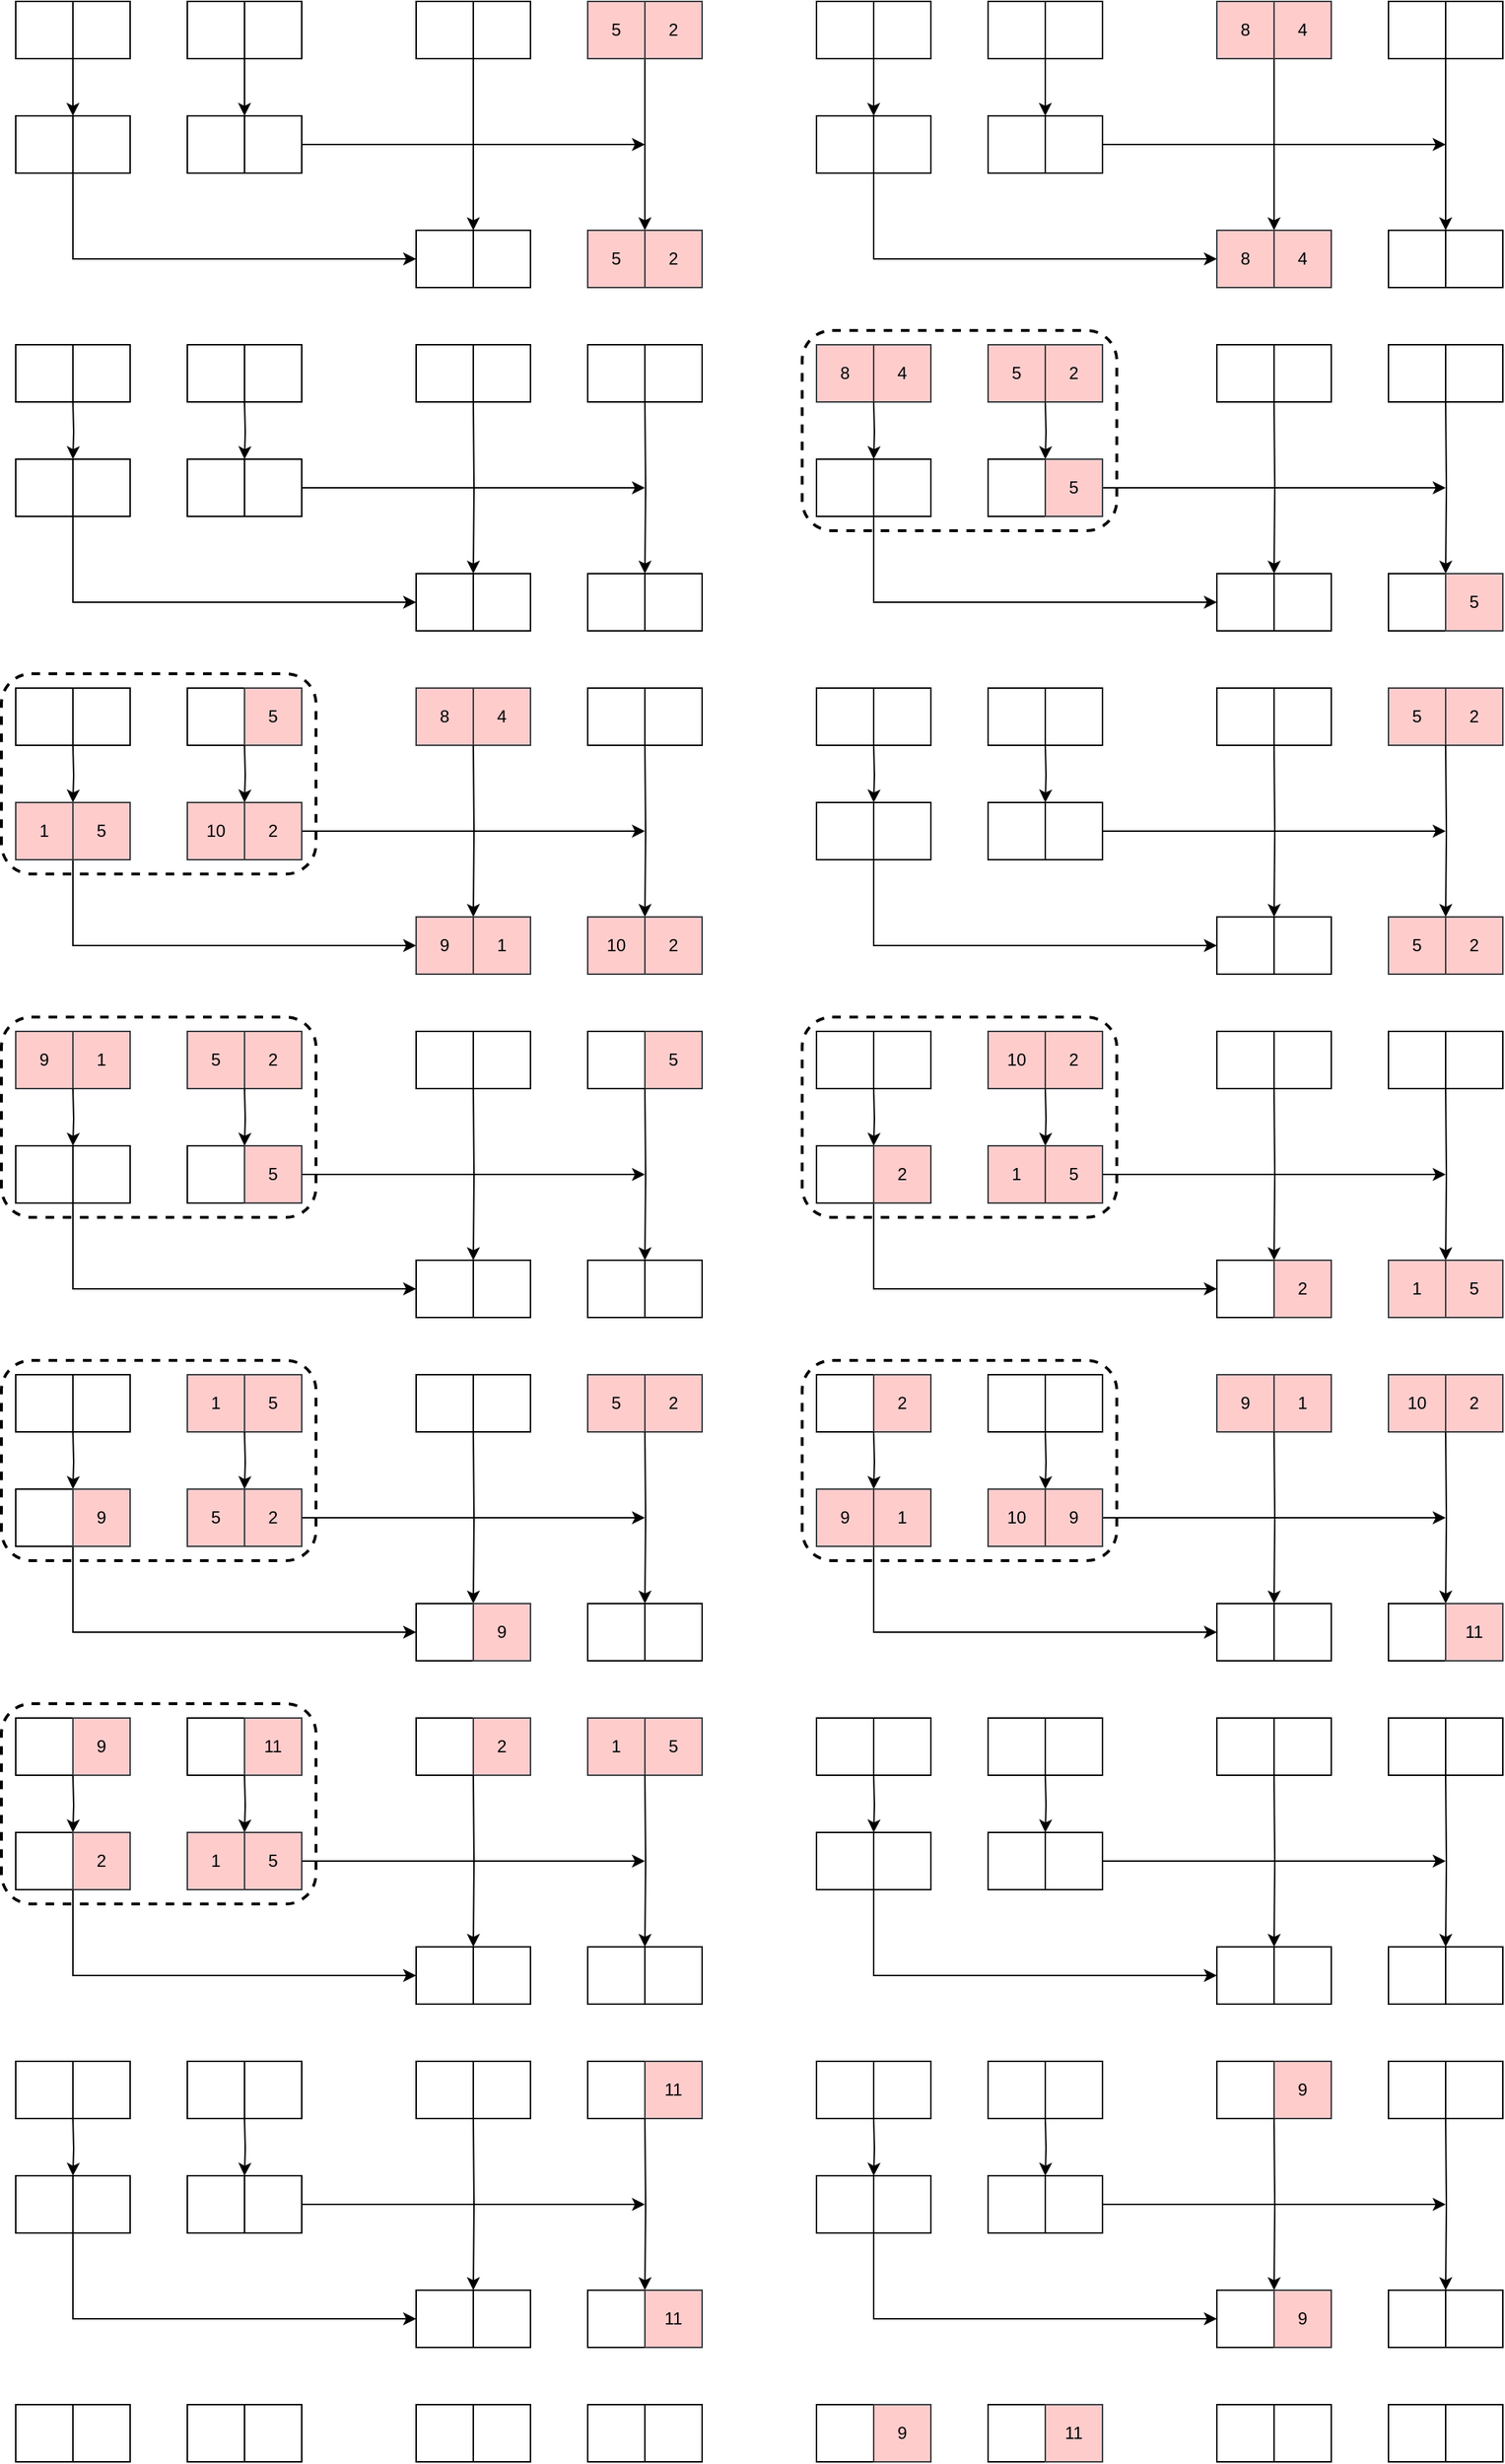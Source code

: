 <mxfile version="24.5.3" type="device">
  <diagram name="第 1 页" id="33T3oQKg2jp4dK40noAK">
    <mxGraphModel dx="1434" dy="738" grid="1" gridSize="10" guides="1" tooltips="1" connect="1" arrows="1" fold="1" page="1" pageScale="1" pageWidth="1169" pageHeight="1654" math="0" shadow="0">
      <root>
        <mxCell id="0" />
        <mxCell id="1" parent="0" />
        <mxCell id="kUVh4Fkj0lX19k7FKr_u-135" value="" style="rounded=1;whiteSpace=wrap;html=1;fillColor=none;dashed=1;strokeWidth=2;" parent="1" vertex="1">
          <mxGeometry x="30" y="1230" width="220" height="140" as="geometry" />
        </mxCell>
        <mxCell id="kUVh4Fkj0lX19k7FKr_u-134" value="" style="rounded=1;whiteSpace=wrap;html=1;fillColor=none;dashed=1;strokeWidth=2;" parent="1" vertex="1">
          <mxGeometry x="590" y="990" width="220" height="140" as="geometry" />
        </mxCell>
        <mxCell id="kUVh4Fkj0lX19k7FKr_u-133" value="" style="rounded=1;whiteSpace=wrap;html=1;fillColor=none;dashed=1;strokeWidth=2;" parent="1" vertex="1">
          <mxGeometry x="30" y="990" width="220" height="140" as="geometry" />
        </mxCell>
        <mxCell id="kUVh4Fkj0lX19k7FKr_u-136" value="" style="rounded=1;whiteSpace=wrap;html=1;fillColor=none;dashed=1;strokeWidth=2;" parent="1" vertex="1">
          <mxGeometry x="590" y="750" width="220" height="140" as="geometry" />
        </mxCell>
        <mxCell id="MjjTUTkJ0xS1mPN5Bs5z-238" value="" style="rounded=1;whiteSpace=wrap;html=1;fillColor=none;dashed=1;strokeWidth=2;" parent="1" vertex="1">
          <mxGeometry x="30" y="750" width="220" height="140" as="geometry" />
        </mxCell>
        <mxCell id="MjjTUTkJ0xS1mPN5Bs5z-239" value="" style="rounded=1;whiteSpace=wrap;html=1;fillColor=none;dashed=1;strokeWidth=2;" parent="1" vertex="1">
          <mxGeometry x="30" y="510" width="220" height="140" as="geometry" />
        </mxCell>
        <mxCell id="MjjTUTkJ0xS1mPN5Bs5z-240" value="" style="rounded=1;whiteSpace=wrap;html=1;fillColor=none;dashed=1;strokeWidth=2;" parent="1" vertex="1">
          <mxGeometry x="590" y="270" width="220" height="140" as="geometry" />
        </mxCell>
        <mxCell id="MjjTUTkJ0xS1mPN5Bs5z-1" value="" style="rounded=0;whiteSpace=wrap;html=1;" parent="1" vertex="1">
          <mxGeometry x="40" y="40" width="40" height="40" as="geometry" />
        </mxCell>
        <mxCell id="MjjTUTkJ0xS1mPN5Bs5z-26" style="edgeStyle=orthogonalEdgeStyle;rounded=0;orthogonalLoop=1;jettySize=auto;html=1;exitX=0;exitY=1;exitDx=0;exitDy=0;entryX=0;entryY=0;entryDx=0;entryDy=0;" parent="1" source="MjjTUTkJ0xS1mPN5Bs5z-2" target="MjjTUTkJ0xS1mPN5Bs5z-19" edge="1">
          <mxGeometry relative="1" as="geometry" />
        </mxCell>
        <mxCell id="MjjTUTkJ0xS1mPN5Bs5z-2" value="" style="rounded=0;whiteSpace=wrap;html=1;" parent="1" vertex="1">
          <mxGeometry x="80" y="40" width="40" height="40" as="geometry" />
        </mxCell>
        <mxCell id="MjjTUTkJ0xS1mPN5Bs5z-3" value="" style="rounded=0;whiteSpace=wrap;html=1;" parent="1" vertex="1">
          <mxGeometry x="160" y="40" width="40" height="40" as="geometry" />
        </mxCell>
        <mxCell id="MjjTUTkJ0xS1mPN5Bs5z-27" style="edgeStyle=orthogonalEdgeStyle;rounded=0;orthogonalLoop=1;jettySize=auto;html=1;exitX=0;exitY=1;exitDx=0;exitDy=0;entryX=0;entryY=0;entryDx=0;entryDy=0;" parent="1" source="MjjTUTkJ0xS1mPN5Bs5z-4" target="MjjTUTkJ0xS1mPN5Bs5z-21" edge="1">
          <mxGeometry relative="1" as="geometry" />
        </mxCell>
        <mxCell id="MjjTUTkJ0xS1mPN5Bs5z-4" value="" style="rounded=0;whiteSpace=wrap;html=1;" parent="1" vertex="1">
          <mxGeometry x="200" y="40" width="40" height="40" as="geometry" />
        </mxCell>
        <mxCell id="MjjTUTkJ0xS1mPN5Bs5z-34" style="edgeStyle=orthogonalEdgeStyle;rounded=0;orthogonalLoop=1;jettySize=auto;html=1;exitX=1;exitY=1;exitDx=0;exitDy=0;entryX=0;entryY=0;entryDx=0;entryDy=0;" parent="1" source="MjjTUTkJ0xS1mPN5Bs5z-5" target="MjjTUTkJ0xS1mPN5Bs5z-31" edge="1">
          <mxGeometry relative="1" as="geometry" />
        </mxCell>
        <mxCell id="MjjTUTkJ0xS1mPN5Bs5z-5" value="" style="rounded=0;whiteSpace=wrap;html=1;" parent="1" vertex="1">
          <mxGeometry x="320" y="40" width="40" height="40" as="geometry" />
        </mxCell>
        <mxCell id="MjjTUTkJ0xS1mPN5Bs5z-6" value="" style="rounded=0;whiteSpace=wrap;html=1;" parent="1" vertex="1">
          <mxGeometry x="360" y="40" width="40" height="40" as="geometry" />
        </mxCell>
        <mxCell id="MjjTUTkJ0xS1mPN5Bs5z-7" value="5" style="rounded=0;whiteSpace=wrap;html=1;fillColor=#ffcccc;strokeColor=#36393d;" parent="1" vertex="1">
          <mxGeometry x="440" y="40" width="40" height="40" as="geometry" />
        </mxCell>
        <mxCell id="MjjTUTkJ0xS1mPN5Bs5z-37" style="edgeStyle=orthogonalEdgeStyle;rounded=0;orthogonalLoop=1;jettySize=auto;html=1;exitX=0;exitY=1;exitDx=0;exitDy=0;entryX=0;entryY=0;entryDx=0;entryDy=0;" parent="1" source="MjjTUTkJ0xS1mPN5Bs5z-8" target="MjjTUTkJ0xS1mPN5Bs5z-33" edge="1">
          <mxGeometry relative="1" as="geometry" />
        </mxCell>
        <mxCell id="MjjTUTkJ0xS1mPN5Bs5z-8" value="2" style="rounded=0;whiteSpace=wrap;html=1;fillColor=#ffcccc;strokeColor=#36393d;" parent="1" vertex="1">
          <mxGeometry x="480" y="40" width="40" height="40" as="geometry" />
        </mxCell>
        <mxCell id="MjjTUTkJ0xS1mPN5Bs5z-18" value="" style="rounded=0;whiteSpace=wrap;html=1;" parent="1" vertex="1">
          <mxGeometry x="40" y="120" width="40" height="40" as="geometry" />
        </mxCell>
        <mxCell id="MjjTUTkJ0xS1mPN5Bs5z-36" style="edgeStyle=orthogonalEdgeStyle;rounded=0;orthogonalLoop=1;jettySize=auto;html=1;exitX=0;exitY=1;exitDx=0;exitDy=0;entryX=0;entryY=0.5;entryDx=0;entryDy=0;" parent="1" source="MjjTUTkJ0xS1mPN5Bs5z-19" target="MjjTUTkJ0xS1mPN5Bs5z-30" edge="1">
          <mxGeometry relative="1" as="geometry" />
        </mxCell>
        <mxCell id="MjjTUTkJ0xS1mPN5Bs5z-19" value="" style="rounded=0;whiteSpace=wrap;html=1;" parent="1" vertex="1">
          <mxGeometry x="80" y="120" width="40" height="40" as="geometry" />
        </mxCell>
        <mxCell id="MjjTUTkJ0xS1mPN5Bs5z-20" value="" style="rounded=0;whiteSpace=wrap;html=1;" parent="1" vertex="1">
          <mxGeometry x="160" y="120" width="40" height="40" as="geometry" />
        </mxCell>
        <mxCell id="MjjTUTkJ0xS1mPN5Bs5z-38" style="edgeStyle=orthogonalEdgeStyle;rounded=0;orthogonalLoop=1;jettySize=auto;html=1;" parent="1" source="MjjTUTkJ0xS1mPN5Bs5z-21" edge="1">
          <mxGeometry relative="1" as="geometry">
            <mxPoint x="480" y="140" as="targetPoint" />
          </mxGeometry>
        </mxCell>
        <mxCell id="MjjTUTkJ0xS1mPN5Bs5z-21" value="" style="rounded=0;whiteSpace=wrap;html=1;" parent="1" vertex="1">
          <mxGeometry x="200" y="120" width="40" height="40" as="geometry" />
        </mxCell>
        <mxCell id="MjjTUTkJ0xS1mPN5Bs5z-30" value="" style="rounded=0;whiteSpace=wrap;html=1;" parent="1" vertex="1">
          <mxGeometry x="320" y="200" width="40" height="40" as="geometry" />
        </mxCell>
        <mxCell id="MjjTUTkJ0xS1mPN5Bs5z-31" value="" style="rounded=0;whiteSpace=wrap;html=1;" parent="1" vertex="1">
          <mxGeometry x="360" y="200" width="40" height="40" as="geometry" />
        </mxCell>
        <mxCell id="MjjTUTkJ0xS1mPN5Bs5z-32" value="5" style="rounded=0;whiteSpace=wrap;html=1;fillColor=#ffcccc;strokeColor=#36393d;" parent="1" vertex="1">
          <mxGeometry x="440" y="200" width="40" height="40" as="geometry" />
        </mxCell>
        <mxCell id="MjjTUTkJ0xS1mPN5Bs5z-33" value="2" style="rounded=0;whiteSpace=wrap;html=1;fillColor=#ffcccc;strokeColor=#36393d;" parent="1" vertex="1">
          <mxGeometry x="480" y="200" width="40" height="40" as="geometry" />
        </mxCell>
        <mxCell id="MjjTUTkJ0xS1mPN5Bs5z-39" value="" style="rounded=0;whiteSpace=wrap;html=1;" parent="1" vertex="1">
          <mxGeometry x="600" y="40" width="40" height="40" as="geometry" />
        </mxCell>
        <mxCell id="MjjTUTkJ0xS1mPN5Bs5z-40" style="edgeStyle=orthogonalEdgeStyle;rounded=0;orthogonalLoop=1;jettySize=auto;html=1;exitX=0;exitY=1;exitDx=0;exitDy=0;entryX=0;entryY=0;entryDx=0;entryDy=0;" parent="1" source="MjjTUTkJ0xS1mPN5Bs5z-41" target="MjjTUTkJ0xS1mPN5Bs5z-53" edge="1">
          <mxGeometry relative="1" as="geometry" />
        </mxCell>
        <mxCell id="MjjTUTkJ0xS1mPN5Bs5z-41" value="" style="rounded=0;whiteSpace=wrap;html=1;" parent="1" vertex="1">
          <mxGeometry x="640" y="40" width="40" height="40" as="geometry" />
        </mxCell>
        <mxCell id="MjjTUTkJ0xS1mPN5Bs5z-42" value="" style="rounded=0;whiteSpace=wrap;html=1;" parent="1" vertex="1">
          <mxGeometry x="720" y="40" width="40" height="40" as="geometry" />
        </mxCell>
        <mxCell id="MjjTUTkJ0xS1mPN5Bs5z-43" style="edgeStyle=orthogonalEdgeStyle;rounded=0;orthogonalLoop=1;jettySize=auto;html=1;exitX=0;exitY=1;exitDx=0;exitDy=0;entryX=0;entryY=0;entryDx=0;entryDy=0;" parent="1" source="MjjTUTkJ0xS1mPN5Bs5z-44" target="MjjTUTkJ0xS1mPN5Bs5z-56" edge="1">
          <mxGeometry relative="1" as="geometry" />
        </mxCell>
        <mxCell id="MjjTUTkJ0xS1mPN5Bs5z-44" value="" style="rounded=0;whiteSpace=wrap;html=1;" parent="1" vertex="1">
          <mxGeometry x="760" y="40" width="40" height="40" as="geometry" />
        </mxCell>
        <mxCell id="MjjTUTkJ0xS1mPN5Bs5z-45" style="edgeStyle=orthogonalEdgeStyle;rounded=0;orthogonalLoop=1;jettySize=auto;html=1;exitX=1;exitY=1;exitDx=0;exitDy=0;entryX=0;entryY=0;entryDx=0;entryDy=0;" parent="1" source="MjjTUTkJ0xS1mPN5Bs5z-46" target="MjjTUTkJ0xS1mPN5Bs5z-58" edge="1">
          <mxGeometry relative="1" as="geometry" />
        </mxCell>
        <mxCell id="MjjTUTkJ0xS1mPN5Bs5z-46" value="8" style="rounded=0;whiteSpace=wrap;html=1;fillColor=#ffcccc;strokeColor=#36393d;" parent="1" vertex="1">
          <mxGeometry x="880" y="40" width="40" height="40" as="geometry" />
        </mxCell>
        <mxCell id="MjjTUTkJ0xS1mPN5Bs5z-47" value="4" style="rounded=0;whiteSpace=wrap;html=1;fillColor=#ffcccc;strokeColor=#36393d;" parent="1" vertex="1">
          <mxGeometry x="920" y="40" width="40" height="40" as="geometry" />
        </mxCell>
        <mxCell id="MjjTUTkJ0xS1mPN5Bs5z-48" value="" style="rounded=0;whiteSpace=wrap;html=1;" parent="1" vertex="1">
          <mxGeometry x="1000" y="40" width="40" height="40" as="geometry" />
        </mxCell>
        <mxCell id="MjjTUTkJ0xS1mPN5Bs5z-49" style="edgeStyle=orthogonalEdgeStyle;rounded=0;orthogonalLoop=1;jettySize=auto;html=1;exitX=0;exitY=1;exitDx=0;exitDy=0;entryX=0;entryY=0;entryDx=0;entryDy=0;" parent="1" source="MjjTUTkJ0xS1mPN5Bs5z-50" target="MjjTUTkJ0xS1mPN5Bs5z-60" edge="1">
          <mxGeometry relative="1" as="geometry" />
        </mxCell>
        <mxCell id="MjjTUTkJ0xS1mPN5Bs5z-50" value="" style="rounded=0;whiteSpace=wrap;html=1;" parent="1" vertex="1">
          <mxGeometry x="1040" y="40" width="40" height="40" as="geometry" />
        </mxCell>
        <mxCell id="MjjTUTkJ0xS1mPN5Bs5z-51" value="" style="rounded=0;whiteSpace=wrap;html=1;" parent="1" vertex="1">
          <mxGeometry x="600" y="120" width="40" height="40" as="geometry" />
        </mxCell>
        <mxCell id="MjjTUTkJ0xS1mPN5Bs5z-52" style="edgeStyle=orthogonalEdgeStyle;rounded=0;orthogonalLoop=1;jettySize=auto;html=1;exitX=0;exitY=1;exitDx=0;exitDy=0;entryX=0;entryY=0.5;entryDx=0;entryDy=0;" parent="1" source="MjjTUTkJ0xS1mPN5Bs5z-53" target="MjjTUTkJ0xS1mPN5Bs5z-57" edge="1">
          <mxGeometry relative="1" as="geometry" />
        </mxCell>
        <mxCell id="MjjTUTkJ0xS1mPN5Bs5z-53" value="" style="rounded=0;whiteSpace=wrap;html=1;" parent="1" vertex="1">
          <mxGeometry x="640" y="120" width="40" height="40" as="geometry" />
        </mxCell>
        <mxCell id="MjjTUTkJ0xS1mPN5Bs5z-54" value="" style="rounded=0;whiteSpace=wrap;html=1;" parent="1" vertex="1">
          <mxGeometry x="720" y="120" width="40" height="40" as="geometry" />
        </mxCell>
        <mxCell id="MjjTUTkJ0xS1mPN5Bs5z-55" style="edgeStyle=orthogonalEdgeStyle;rounded=0;orthogonalLoop=1;jettySize=auto;html=1;" parent="1" source="MjjTUTkJ0xS1mPN5Bs5z-56" edge="1">
          <mxGeometry relative="1" as="geometry">
            <mxPoint x="1040" y="140" as="targetPoint" />
          </mxGeometry>
        </mxCell>
        <mxCell id="MjjTUTkJ0xS1mPN5Bs5z-56" value="" style="rounded=0;whiteSpace=wrap;html=1;" parent="1" vertex="1">
          <mxGeometry x="760" y="120" width="40" height="40" as="geometry" />
        </mxCell>
        <mxCell id="MjjTUTkJ0xS1mPN5Bs5z-57" value="8" style="rounded=0;whiteSpace=wrap;html=1;fillColor=#ffcccc;strokeColor=#36393d;" parent="1" vertex="1">
          <mxGeometry x="880" y="200" width="40" height="40" as="geometry" />
        </mxCell>
        <mxCell id="MjjTUTkJ0xS1mPN5Bs5z-58" value="4" style="rounded=0;whiteSpace=wrap;html=1;fillColor=#ffcccc;strokeColor=#36393d;" parent="1" vertex="1">
          <mxGeometry x="920" y="200" width="40" height="40" as="geometry" />
        </mxCell>
        <mxCell id="MjjTUTkJ0xS1mPN5Bs5z-59" value="" style="rounded=0;whiteSpace=wrap;html=1;" parent="1" vertex="1">
          <mxGeometry x="1000" y="200" width="40" height="40" as="geometry" />
        </mxCell>
        <mxCell id="MjjTUTkJ0xS1mPN5Bs5z-60" value="" style="rounded=0;whiteSpace=wrap;html=1;" parent="1" vertex="1">
          <mxGeometry x="1040" y="200" width="40" height="40" as="geometry" />
        </mxCell>
        <mxCell id="MjjTUTkJ0xS1mPN5Bs5z-61" value="" style="rounded=0;whiteSpace=wrap;html=1;" parent="1" vertex="1">
          <mxGeometry x="40" y="280" width="40" height="40" as="geometry" />
        </mxCell>
        <mxCell id="MjjTUTkJ0xS1mPN5Bs5z-62" value="" style="rounded=0;whiteSpace=wrap;html=1;" parent="1" vertex="1">
          <mxGeometry x="80" y="280" width="40" height="40" as="geometry" />
        </mxCell>
        <mxCell id="MjjTUTkJ0xS1mPN5Bs5z-63" value="" style="rounded=0;whiteSpace=wrap;html=1;" parent="1" vertex="1">
          <mxGeometry x="160" y="280" width="40" height="40" as="geometry" />
        </mxCell>
        <mxCell id="MjjTUTkJ0xS1mPN5Bs5z-64" value="" style="rounded=0;whiteSpace=wrap;html=1;" parent="1" vertex="1">
          <mxGeometry x="200" y="280" width="40" height="40" as="geometry" />
        </mxCell>
        <mxCell id="MjjTUTkJ0xS1mPN5Bs5z-65" value="" style="rounded=0;whiteSpace=wrap;html=1;" parent="1" vertex="1">
          <mxGeometry x="320" y="280" width="40" height="40" as="geometry" />
        </mxCell>
        <mxCell id="MjjTUTkJ0xS1mPN5Bs5z-66" value="" style="rounded=0;whiteSpace=wrap;html=1;" parent="1" vertex="1">
          <mxGeometry x="360" y="280" width="40" height="40" as="geometry" />
        </mxCell>
        <mxCell id="MjjTUTkJ0xS1mPN5Bs5z-67" value="" style="rounded=0;whiteSpace=wrap;html=1;" parent="1" vertex="1">
          <mxGeometry x="440" y="280" width="40" height="40" as="geometry" />
        </mxCell>
        <mxCell id="MjjTUTkJ0xS1mPN5Bs5z-68" value="" style="rounded=0;whiteSpace=wrap;html=1;" parent="1" vertex="1">
          <mxGeometry x="480" y="280" width="40" height="40" as="geometry" />
        </mxCell>
        <mxCell id="MjjTUTkJ0xS1mPN5Bs5z-69" value="8" style="rounded=0;whiteSpace=wrap;html=1;fillColor=#ffcccc;strokeColor=#36393d;" parent="1" vertex="1">
          <mxGeometry x="600" y="280" width="40" height="40" as="geometry" />
        </mxCell>
        <mxCell id="MjjTUTkJ0xS1mPN5Bs5z-70" value="4" style="rounded=0;whiteSpace=wrap;html=1;fillColor=#ffcccc;strokeColor=#36393d;" parent="1" vertex="1">
          <mxGeometry x="640" y="280" width="40" height="40" as="geometry" />
        </mxCell>
        <mxCell id="MjjTUTkJ0xS1mPN5Bs5z-71" value="5" style="rounded=0;whiteSpace=wrap;html=1;fillColor=#ffcccc;strokeColor=#36393d;" parent="1" vertex="1">
          <mxGeometry x="720" y="280" width="40" height="40" as="geometry" />
        </mxCell>
        <mxCell id="MjjTUTkJ0xS1mPN5Bs5z-72" value="2" style="rounded=0;whiteSpace=wrap;html=1;fillColor=#ffcccc;strokeColor=#36393d;" parent="1" vertex="1">
          <mxGeometry x="760" y="280" width="40" height="40" as="geometry" />
        </mxCell>
        <mxCell id="MjjTUTkJ0xS1mPN5Bs5z-73" value="" style="rounded=0;whiteSpace=wrap;html=1;" parent="1" vertex="1">
          <mxGeometry x="880" y="280" width="40" height="40" as="geometry" />
        </mxCell>
        <mxCell id="MjjTUTkJ0xS1mPN5Bs5z-74" value="" style="rounded=0;whiteSpace=wrap;html=1;" parent="1" vertex="1">
          <mxGeometry x="920" y="280" width="40" height="40" as="geometry" />
        </mxCell>
        <mxCell id="MjjTUTkJ0xS1mPN5Bs5z-75" value="" style="rounded=0;whiteSpace=wrap;html=1;" parent="1" vertex="1">
          <mxGeometry x="1000" y="280" width="40" height="40" as="geometry" />
        </mxCell>
        <mxCell id="MjjTUTkJ0xS1mPN5Bs5z-76" value="" style="rounded=0;whiteSpace=wrap;html=1;" parent="1" vertex="1">
          <mxGeometry x="1040" y="280" width="40" height="40" as="geometry" />
        </mxCell>
        <mxCell id="MjjTUTkJ0xS1mPN5Bs5z-78" style="edgeStyle=orthogonalEdgeStyle;rounded=0;orthogonalLoop=1;jettySize=auto;html=1;exitX=0;exitY=1;exitDx=0;exitDy=0;entryX=0;entryY=0;entryDx=0;entryDy=0;" parent="1" target="MjjTUTkJ0xS1mPN5Bs5z-84" edge="1">
          <mxGeometry relative="1" as="geometry">
            <mxPoint x="80" y="320" as="sourcePoint" />
          </mxGeometry>
        </mxCell>
        <mxCell id="MjjTUTkJ0xS1mPN5Bs5z-79" style="edgeStyle=orthogonalEdgeStyle;rounded=0;orthogonalLoop=1;jettySize=auto;html=1;exitX=0;exitY=1;exitDx=0;exitDy=0;entryX=0;entryY=0;entryDx=0;entryDy=0;" parent="1" target="MjjTUTkJ0xS1mPN5Bs5z-87" edge="1">
          <mxGeometry relative="1" as="geometry">
            <mxPoint x="200" y="320" as="sourcePoint" />
          </mxGeometry>
        </mxCell>
        <mxCell id="MjjTUTkJ0xS1mPN5Bs5z-80" style="edgeStyle=orthogonalEdgeStyle;rounded=0;orthogonalLoop=1;jettySize=auto;html=1;exitX=1;exitY=1;exitDx=0;exitDy=0;entryX=0;entryY=0;entryDx=0;entryDy=0;" parent="1" target="MjjTUTkJ0xS1mPN5Bs5z-89" edge="1">
          <mxGeometry relative="1" as="geometry">
            <mxPoint x="360" y="320" as="sourcePoint" />
          </mxGeometry>
        </mxCell>
        <mxCell id="MjjTUTkJ0xS1mPN5Bs5z-81" style="edgeStyle=orthogonalEdgeStyle;rounded=0;orthogonalLoop=1;jettySize=auto;html=1;exitX=0;exitY=1;exitDx=0;exitDy=0;entryX=0;entryY=0;entryDx=0;entryDy=0;" parent="1" target="MjjTUTkJ0xS1mPN5Bs5z-91" edge="1">
          <mxGeometry relative="1" as="geometry">
            <mxPoint x="480" y="320" as="sourcePoint" />
          </mxGeometry>
        </mxCell>
        <mxCell id="MjjTUTkJ0xS1mPN5Bs5z-82" value="" style="rounded=0;whiteSpace=wrap;html=1;" parent="1" vertex="1">
          <mxGeometry x="40" y="360" width="40" height="40" as="geometry" />
        </mxCell>
        <mxCell id="MjjTUTkJ0xS1mPN5Bs5z-83" style="edgeStyle=orthogonalEdgeStyle;rounded=0;orthogonalLoop=1;jettySize=auto;html=1;exitX=0;exitY=1;exitDx=0;exitDy=0;entryX=0;entryY=0.5;entryDx=0;entryDy=0;" parent="1" source="MjjTUTkJ0xS1mPN5Bs5z-84" target="MjjTUTkJ0xS1mPN5Bs5z-88" edge="1">
          <mxGeometry relative="1" as="geometry" />
        </mxCell>
        <mxCell id="MjjTUTkJ0xS1mPN5Bs5z-84" value="" style="rounded=0;whiteSpace=wrap;html=1;" parent="1" vertex="1">
          <mxGeometry x="80" y="360" width="40" height="40" as="geometry" />
        </mxCell>
        <mxCell id="MjjTUTkJ0xS1mPN5Bs5z-85" value="" style="rounded=0;whiteSpace=wrap;html=1;" parent="1" vertex="1">
          <mxGeometry x="160" y="360" width="40" height="40" as="geometry" />
        </mxCell>
        <mxCell id="MjjTUTkJ0xS1mPN5Bs5z-86" style="edgeStyle=orthogonalEdgeStyle;rounded=0;orthogonalLoop=1;jettySize=auto;html=1;" parent="1" source="MjjTUTkJ0xS1mPN5Bs5z-87" edge="1">
          <mxGeometry relative="1" as="geometry">
            <mxPoint x="480" y="380" as="targetPoint" />
          </mxGeometry>
        </mxCell>
        <mxCell id="MjjTUTkJ0xS1mPN5Bs5z-87" value="" style="rounded=0;whiteSpace=wrap;html=1;" parent="1" vertex="1">
          <mxGeometry x="200" y="360" width="40" height="40" as="geometry" />
        </mxCell>
        <mxCell id="MjjTUTkJ0xS1mPN5Bs5z-88" value="" style="rounded=0;whiteSpace=wrap;html=1;" parent="1" vertex="1">
          <mxGeometry x="320" y="440" width="40" height="40" as="geometry" />
        </mxCell>
        <mxCell id="MjjTUTkJ0xS1mPN5Bs5z-89" value="" style="rounded=0;whiteSpace=wrap;html=1;" parent="1" vertex="1">
          <mxGeometry x="360" y="440" width="40" height="40" as="geometry" />
        </mxCell>
        <mxCell id="MjjTUTkJ0xS1mPN5Bs5z-90" value="" style="rounded=0;whiteSpace=wrap;html=1;" parent="1" vertex="1">
          <mxGeometry x="440" y="440" width="40" height="40" as="geometry" />
        </mxCell>
        <mxCell id="MjjTUTkJ0xS1mPN5Bs5z-91" value="" style="rounded=0;whiteSpace=wrap;html=1;" parent="1" vertex="1">
          <mxGeometry x="480" y="440" width="40" height="40" as="geometry" />
        </mxCell>
        <mxCell id="MjjTUTkJ0xS1mPN5Bs5z-92" style="edgeStyle=orthogonalEdgeStyle;rounded=0;orthogonalLoop=1;jettySize=auto;html=1;exitX=0;exitY=1;exitDx=0;exitDy=0;entryX=0;entryY=0;entryDx=0;entryDy=0;" parent="1" target="MjjTUTkJ0xS1mPN5Bs5z-98" edge="1">
          <mxGeometry relative="1" as="geometry">
            <mxPoint x="640" y="320" as="sourcePoint" />
          </mxGeometry>
        </mxCell>
        <mxCell id="MjjTUTkJ0xS1mPN5Bs5z-93" style="edgeStyle=orthogonalEdgeStyle;rounded=0;orthogonalLoop=1;jettySize=auto;html=1;exitX=0;exitY=1;exitDx=0;exitDy=0;entryX=0;entryY=0;entryDx=0;entryDy=0;" parent="1" target="MjjTUTkJ0xS1mPN5Bs5z-101" edge="1">
          <mxGeometry relative="1" as="geometry">
            <mxPoint x="760" y="320" as="sourcePoint" />
          </mxGeometry>
        </mxCell>
        <mxCell id="MjjTUTkJ0xS1mPN5Bs5z-94" style="edgeStyle=orthogonalEdgeStyle;rounded=0;orthogonalLoop=1;jettySize=auto;html=1;exitX=1;exitY=1;exitDx=0;exitDy=0;entryX=0;entryY=0;entryDx=0;entryDy=0;" parent="1" target="MjjTUTkJ0xS1mPN5Bs5z-103" edge="1">
          <mxGeometry relative="1" as="geometry">
            <mxPoint x="920" y="320" as="sourcePoint" />
          </mxGeometry>
        </mxCell>
        <mxCell id="MjjTUTkJ0xS1mPN5Bs5z-95" style="edgeStyle=orthogonalEdgeStyle;rounded=0;orthogonalLoop=1;jettySize=auto;html=1;exitX=0;exitY=1;exitDx=0;exitDy=0;entryX=0;entryY=0;entryDx=0;entryDy=0;" parent="1" target="MjjTUTkJ0xS1mPN5Bs5z-105" edge="1">
          <mxGeometry relative="1" as="geometry">
            <mxPoint x="1040" y="320" as="sourcePoint" />
          </mxGeometry>
        </mxCell>
        <mxCell id="MjjTUTkJ0xS1mPN5Bs5z-96" value="" style="rounded=0;whiteSpace=wrap;html=1;" parent="1" vertex="1">
          <mxGeometry x="600" y="360" width="40" height="40" as="geometry" />
        </mxCell>
        <mxCell id="MjjTUTkJ0xS1mPN5Bs5z-97" style="edgeStyle=orthogonalEdgeStyle;rounded=0;orthogonalLoop=1;jettySize=auto;html=1;exitX=0;exitY=1;exitDx=0;exitDy=0;entryX=0;entryY=0.5;entryDx=0;entryDy=0;" parent="1" source="MjjTUTkJ0xS1mPN5Bs5z-98" target="MjjTUTkJ0xS1mPN5Bs5z-102" edge="1">
          <mxGeometry relative="1" as="geometry" />
        </mxCell>
        <mxCell id="MjjTUTkJ0xS1mPN5Bs5z-98" value="" style="rounded=0;whiteSpace=wrap;html=1;" parent="1" vertex="1">
          <mxGeometry x="640" y="360" width="40" height="40" as="geometry" />
        </mxCell>
        <mxCell id="MjjTUTkJ0xS1mPN5Bs5z-99" value="" style="rounded=0;whiteSpace=wrap;html=1;" parent="1" vertex="1">
          <mxGeometry x="720" y="360" width="40" height="40" as="geometry" />
        </mxCell>
        <mxCell id="MjjTUTkJ0xS1mPN5Bs5z-100" style="edgeStyle=orthogonalEdgeStyle;rounded=0;orthogonalLoop=1;jettySize=auto;html=1;" parent="1" source="MjjTUTkJ0xS1mPN5Bs5z-101" edge="1">
          <mxGeometry relative="1" as="geometry">
            <mxPoint x="1040" y="380" as="targetPoint" />
          </mxGeometry>
        </mxCell>
        <mxCell id="MjjTUTkJ0xS1mPN5Bs5z-101" value="5" style="rounded=0;whiteSpace=wrap;html=1;fillColor=#ffcccc;strokeColor=#36393d;" parent="1" vertex="1">
          <mxGeometry x="760" y="360" width="40" height="40" as="geometry" />
        </mxCell>
        <mxCell id="MjjTUTkJ0xS1mPN5Bs5z-102" value="" style="rounded=0;whiteSpace=wrap;html=1;" parent="1" vertex="1">
          <mxGeometry x="880" y="440" width="40" height="40" as="geometry" />
        </mxCell>
        <mxCell id="MjjTUTkJ0xS1mPN5Bs5z-103" value="" style="rounded=0;whiteSpace=wrap;html=1;" parent="1" vertex="1">
          <mxGeometry x="920" y="440" width="40" height="40" as="geometry" />
        </mxCell>
        <mxCell id="MjjTUTkJ0xS1mPN5Bs5z-104" value="" style="rounded=0;whiteSpace=wrap;html=1;" parent="1" vertex="1">
          <mxGeometry x="1000" y="440" width="40" height="40" as="geometry" />
        </mxCell>
        <mxCell id="MjjTUTkJ0xS1mPN5Bs5z-105" value="5" style="rounded=0;whiteSpace=wrap;html=1;fillColor=#ffcccc;strokeColor=#36393d;" parent="1" vertex="1">
          <mxGeometry x="1040" y="440" width="40" height="40" as="geometry" />
        </mxCell>
        <mxCell id="MjjTUTkJ0xS1mPN5Bs5z-106" value="" style="rounded=0;whiteSpace=wrap;html=1;" parent="1" vertex="1">
          <mxGeometry x="40" y="520" width="40" height="40" as="geometry" />
        </mxCell>
        <mxCell id="MjjTUTkJ0xS1mPN5Bs5z-107" value="" style="rounded=0;whiteSpace=wrap;html=1;" parent="1" vertex="1">
          <mxGeometry x="80" y="520" width="40" height="40" as="geometry" />
        </mxCell>
        <mxCell id="MjjTUTkJ0xS1mPN5Bs5z-108" value="" style="rounded=0;whiteSpace=wrap;html=1;" parent="1" vertex="1">
          <mxGeometry x="160" y="520" width="40" height="40" as="geometry" />
        </mxCell>
        <mxCell id="MjjTUTkJ0xS1mPN5Bs5z-109" value="5" style="rounded=0;whiteSpace=wrap;html=1;fillColor=#ffcccc;strokeColor=#36393d;" parent="1" vertex="1">
          <mxGeometry x="200" y="520" width="40" height="40" as="geometry" />
        </mxCell>
        <mxCell id="MjjTUTkJ0xS1mPN5Bs5z-110" value="8" style="rounded=0;whiteSpace=wrap;html=1;fillColor=#ffcccc;strokeColor=#36393d;" parent="1" vertex="1">
          <mxGeometry x="320" y="520" width="40" height="40" as="geometry" />
        </mxCell>
        <mxCell id="MjjTUTkJ0xS1mPN5Bs5z-111" value="4" style="rounded=0;whiteSpace=wrap;html=1;fillColor=#ffcccc;strokeColor=#36393d;" parent="1" vertex="1">
          <mxGeometry x="360" y="520" width="40" height="40" as="geometry" />
        </mxCell>
        <mxCell id="MjjTUTkJ0xS1mPN5Bs5z-112" value="" style="rounded=0;whiteSpace=wrap;html=1;" parent="1" vertex="1">
          <mxGeometry x="440" y="520" width="40" height="40" as="geometry" />
        </mxCell>
        <mxCell id="MjjTUTkJ0xS1mPN5Bs5z-113" value="" style="rounded=0;whiteSpace=wrap;html=1;" parent="1" vertex="1">
          <mxGeometry x="480" y="520" width="40" height="40" as="geometry" />
        </mxCell>
        <mxCell id="MjjTUTkJ0xS1mPN5Bs5z-114" value="" style="rounded=0;whiteSpace=wrap;html=1;" parent="1" vertex="1">
          <mxGeometry x="600" y="520" width="40" height="40" as="geometry" />
        </mxCell>
        <mxCell id="MjjTUTkJ0xS1mPN5Bs5z-115" value="" style="rounded=0;whiteSpace=wrap;html=1;" parent="1" vertex="1">
          <mxGeometry x="640" y="520" width="40" height="40" as="geometry" />
        </mxCell>
        <mxCell id="MjjTUTkJ0xS1mPN5Bs5z-116" value="" style="rounded=0;whiteSpace=wrap;html=1;" parent="1" vertex="1">
          <mxGeometry x="720" y="520" width="40" height="40" as="geometry" />
        </mxCell>
        <mxCell id="MjjTUTkJ0xS1mPN5Bs5z-117" value="" style="rounded=0;whiteSpace=wrap;html=1;" parent="1" vertex="1">
          <mxGeometry x="760" y="520" width="40" height="40" as="geometry" />
        </mxCell>
        <mxCell id="MjjTUTkJ0xS1mPN5Bs5z-118" value="" style="rounded=0;whiteSpace=wrap;html=1;" parent="1" vertex="1">
          <mxGeometry x="880" y="520" width="40" height="40" as="geometry" />
        </mxCell>
        <mxCell id="MjjTUTkJ0xS1mPN5Bs5z-119" value="" style="rounded=0;whiteSpace=wrap;html=1;" parent="1" vertex="1">
          <mxGeometry x="920" y="520" width="40" height="40" as="geometry" />
        </mxCell>
        <mxCell id="MjjTUTkJ0xS1mPN5Bs5z-120" value="5" style="rounded=0;whiteSpace=wrap;html=1;fillColor=#ffcccc;strokeColor=#36393d;" parent="1" vertex="1">
          <mxGeometry x="1000" y="520" width="40" height="40" as="geometry" />
        </mxCell>
        <mxCell id="MjjTUTkJ0xS1mPN5Bs5z-121" value="2" style="rounded=0;whiteSpace=wrap;html=1;fillColor=#ffcccc;strokeColor=#36393d;" parent="1" vertex="1">
          <mxGeometry x="1040" y="520" width="40" height="40" as="geometry" />
        </mxCell>
        <mxCell id="MjjTUTkJ0xS1mPN5Bs5z-150" style="edgeStyle=orthogonalEdgeStyle;rounded=0;orthogonalLoop=1;jettySize=auto;html=1;exitX=0;exitY=1;exitDx=0;exitDy=0;entryX=0;entryY=0;entryDx=0;entryDy=0;" parent="1" target="MjjTUTkJ0xS1mPN5Bs5z-156" edge="1">
          <mxGeometry relative="1" as="geometry">
            <mxPoint x="80" y="560" as="sourcePoint" />
          </mxGeometry>
        </mxCell>
        <mxCell id="MjjTUTkJ0xS1mPN5Bs5z-151" style="edgeStyle=orthogonalEdgeStyle;rounded=0;orthogonalLoop=1;jettySize=auto;html=1;exitX=0;exitY=1;exitDx=0;exitDy=0;entryX=0;entryY=0;entryDx=0;entryDy=0;" parent="1" target="MjjTUTkJ0xS1mPN5Bs5z-159" edge="1">
          <mxGeometry relative="1" as="geometry">
            <mxPoint x="200" y="560" as="sourcePoint" />
          </mxGeometry>
        </mxCell>
        <mxCell id="MjjTUTkJ0xS1mPN5Bs5z-152" style="edgeStyle=orthogonalEdgeStyle;rounded=0;orthogonalLoop=1;jettySize=auto;html=1;exitX=1;exitY=1;exitDx=0;exitDy=0;entryX=0;entryY=0;entryDx=0;entryDy=0;" parent="1" target="MjjTUTkJ0xS1mPN5Bs5z-161" edge="1">
          <mxGeometry relative="1" as="geometry">
            <mxPoint x="360" y="560" as="sourcePoint" />
          </mxGeometry>
        </mxCell>
        <mxCell id="MjjTUTkJ0xS1mPN5Bs5z-153" style="edgeStyle=orthogonalEdgeStyle;rounded=0;orthogonalLoop=1;jettySize=auto;html=1;exitX=0;exitY=1;exitDx=0;exitDy=0;entryX=0;entryY=0;entryDx=0;entryDy=0;" parent="1" target="MjjTUTkJ0xS1mPN5Bs5z-163" edge="1">
          <mxGeometry relative="1" as="geometry">
            <mxPoint x="480" y="560" as="sourcePoint" />
          </mxGeometry>
        </mxCell>
        <mxCell id="MjjTUTkJ0xS1mPN5Bs5z-154" value="1" style="rounded=0;whiteSpace=wrap;html=1;fillColor=#ffcccc;strokeColor=#36393d;" parent="1" vertex="1">
          <mxGeometry x="40" y="600" width="40" height="40" as="geometry" />
        </mxCell>
        <mxCell id="MjjTUTkJ0xS1mPN5Bs5z-155" style="edgeStyle=orthogonalEdgeStyle;rounded=0;orthogonalLoop=1;jettySize=auto;html=1;exitX=0;exitY=1;exitDx=0;exitDy=0;entryX=0;entryY=0.5;entryDx=0;entryDy=0;" parent="1" source="MjjTUTkJ0xS1mPN5Bs5z-156" target="MjjTUTkJ0xS1mPN5Bs5z-160" edge="1">
          <mxGeometry relative="1" as="geometry" />
        </mxCell>
        <mxCell id="MjjTUTkJ0xS1mPN5Bs5z-156" value="5" style="rounded=0;whiteSpace=wrap;html=1;fillColor=#ffcccc;strokeColor=#36393d;" parent="1" vertex="1">
          <mxGeometry x="80" y="600" width="40" height="40" as="geometry" />
        </mxCell>
        <mxCell id="MjjTUTkJ0xS1mPN5Bs5z-157" value="10" style="rounded=0;whiteSpace=wrap;html=1;fillColor=#ffcccc;strokeColor=#36393d;" parent="1" vertex="1">
          <mxGeometry x="160" y="600" width="40" height="40" as="geometry" />
        </mxCell>
        <mxCell id="MjjTUTkJ0xS1mPN5Bs5z-158" style="edgeStyle=orthogonalEdgeStyle;rounded=0;orthogonalLoop=1;jettySize=auto;html=1;" parent="1" source="MjjTUTkJ0xS1mPN5Bs5z-159" edge="1">
          <mxGeometry relative="1" as="geometry">
            <mxPoint x="480" y="620" as="targetPoint" />
          </mxGeometry>
        </mxCell>
        <mxCell id="MjjTUTkJ0xS1mPN5Bs5z-159" value="2" style="rounded=0;whiteSpace=wrap;html=1;fillColor=#ffcccc;strokeColor=#36393d;" parent="1" vertex="1">
          <mxGeometry x="200" y="600" width="40" height="40" as="geometry" />
        </mxCell>
        <mxCell id="MjjTUTkJ0xS1mPN5Bs5z-160" value="9" style="rounded=0;whiteSpace=wrap;html=1;fillColor=#ffcccc;strokeColor=#36393d;" parent="1" vertex="1">
          <mxGeometry x="320" y="680" width="40" height="40" as="geometry" />
        </mxCell>
        <mxCell id="MjjTUTkJ0xS1mPN5Bs5z-161" value="1" style="rounded=0;whiteSpace=wrap;html=1;fillColor=#ffcccc;strokeColor=#36393d;" parent="1" vertex="1">
          <mxGeometry x="360" y="680" width="40" height="40" as="geometry" />
        </mxCell>
        <mxCell id="MjjTUTkJ0xS1mPN5Bs5z-162" value="10" style="rounded=0;whiteSpace=wrap;html=1;fillColor=#ffcccc;strokeColor=#36393d;" parent="1" vertex="1">
          <mxGeometry x="440" y="680" width="40" height="40" as="geometry" />
        </mxCell>
        <mxCell id="MjjTUTkJ0xS1mPN5Bs5z-163" value="2" style="rounded=0;whiteSpace=wrap;html=1;fillColor=#ffcccc;strokeColor=#36393d;" parent="1" vertex="1">
          <mxGeometry x="480" y="680" width="40" height="40" as="geometry" />
        </mxCell>
        <mxCell id="MjjTUTkJ0xS1mPN5Bs5z-164" style="edgeStyle=orthogonalEdgeStyle;rounded=0;orthogonalLoop=1;jettySize=auto;html=1;exitX=0;exitY=1;exitDx=0;exitDy=0;entryX=0;entryY=0;entryDx=0;entryDy=0;" parent="1" target="MjjTUTkJ0xS1mPN5Bs5z-170" edge="1">
          <mxGeometry relative="1" as="geometry">
            <mxPoint x="640" y="560" as="sourcePoint" />
          </mxGeometry>
        </mxCell>
        <mxCell id="MjjTUTkJ0xS1mPN5Bs5z-165" style="edgeStyle=orthogonalEdgeStyle;rounded=0;orthogonalLoop=1;jettySize=auto;html=1;exitX=0;exitY=1;exitDx=0;exitDy=0;entryX=0;entryY=0;entryDx=0;entryDy=0;" parent="1" target="MjjTUTkJ0xS1mPN5Bs5z-173" edge="1">
          <mxGeometry relative="1" as="geometry">
            <mxPoint x="760" y="560" as="sourcePoint" />
          </mxGeometry>
        </mxCell>
        <mxCell id="MjjTUTkJ0xS1mPN5Bs5z-166" style="edgeStyle=orthogonalEdgeStyle;rounded=0;orthogonalLoop=1;jettySize=auto;html=1;exitX=1;exitY=1;exitDx=0;exitDy=0;entryX=0;entryY=0;entryDx=0;entryDy=0;" parent="1" target="MjjTUTkJ0xS1mPN5Bs5z-175" edge="1">
          <mxGeometry relative="1" as="geometry">
            <mxPoint x="920" y="560" as="sourcePoint" />
          </mxGeometry>
        </mxCell>
        <mxCell id="MjjTUTkJ0xS1mPN5Bs5z-167" style="edgeStyle=orthogonalEdgeStyle;rounded=0;orthogonalLoop=1;jettySize=auto;html=1;exitX=0;exitY=1;exitDx=0;exitDy=0;entryX=0;entryY=0;entryDx=0;entryDy=0;" parent="1" target="MjjTUTkJ0xS1mPN5Bs5z-177" edge="1">
          <mxGeometry relative="1" as="geometry">
            <mxPoint x="1040" y="560" as="sourcePoint" />
          </mxGeometry>
        </mxCell>
        <mxCell id="MjjTUTkJ0xS1mPN5Bs5z-168" value="" style="rounded=0;whiteSpace=wrap;html=1;" parent="1" vertex="1">
          <mxGeometry x="600" y="600" width="40" height="40" as="geometry" />
        </mxCell>
        <mxCell id="MjjTUTkJ0xS1mPN5Bs5z-169" style="edgeStyle=orthogonalEdgeStyle;rounded=0;orthogonalLoop=1;jettySize=auto;html=1;exitX=0;exitY=1;exitDx=0;exitDy=0;entryX=0;entryY=0.5;entryDx=0;entryDy=0;" parent="1" source="MjjTUTkJ0xS1mPN5Bs5z-170" target="MjjTUTkJ0xS1mPN5Bs5z-174" edge="1">
          <mxGeometry relative="1" as="geometry" />
        </mxCell>
        <mxCell id="MjjTUTkJ0xS1mPN5Bs5z-170" value="" style="rounded=0;whiteSpace=wrap;html=1;" parent="1" vertex="1">
          <mxGeometry x="640" y="600" width="40" height="40" as="geometry" />
        </mxCell>
        <mxCell id="MjjTUTkJ0xS1mPN5Bs5z-171" value="" style="rounded=0;whiteSpace=wrap;html=1;" parent="1" vertex="1">
          <mxGeometry x="720" y="600" width="40" height="40" as="geometry" />
        </mxCell>
        <mxCell id="MjjTUTkJ0xS1mPN5Bs5z-172" style="edgeStyle=orthogonalEdgeStyle;rounded=0;orthogonalLoop=1;jettySize=auto;html=1;" parent="1" source="MjjTUTkJ0xS1mPN5Bs5z-173" edge="1">
          <mxGeometry relative="1" as="geometry">
            <mxPoint x="1040" y="620" as="targetPoint" />
          </mxGeometry>
        </mxCell>
        <mxCell id="MjjTUTkJ0xS1mPN5Bs5z-173" value="" style="rounded=0;whiteSpace=wrap;html=1;" parent="1" vertex="1">
          <mxGeometry x="760" y="600" width="40" height="40" as="geometry" />
        </mxCell>
        <mxCell id="MjjTUTkJ0xS1mPN5Bs5z-174" value="" style="rounded=0;whiteSpace=wrap;html=1;" parent="1" vertex="1">
          <mxGeometry x="880" y="680" width="40" height="40" as="geometry" />
        </mxCell>
        <mxCell id="MjjTUTkJ0xS1mPN5Bs5z-175" value="" style="rounded=0;whiteSpace=wrap;html=1;" parent="1" vertex="1">
          <mxGeometry x="920" y="680" width="40" height="40" as="geometry" />
        </mxCell>
        <mxCell id="MjjTUTkJ0xS1mPN5Bs5z-176" value="5" style="rounded=0;whiteSpace=wrap;html=1;fillColor=#ffcccc;strokeColor=#36393d;" parent="1" vertex="1">
          <mxGeometry x="1000" y="680" width="40" height="40" as="geometry" />
        </mxCell>
        <mxCell id="MjjTUTkJ0xS1mPN5Bs5z-177" value="2" style="rounded=0;whiteSpace=wrap;html=1;fillColor=#ffcccc;strokeColor=#36393d;" parent="1" vertex="1">
          <mxGeometry x="1040" y="680" width="40" height="40" as="geometry" />
        </mxCell>
        <mxCell id="MjjTUTkJ0xS1mPN5Bs5z-178" value="9" style="rounded=0;whiteSpace=wrap;html=1;fillColor=#ffcccc;strokeColor=#36393d;" parent="1" vertex="1">
          <mxGeometry x="40" y="760" width="40" height="40" as="geometry" />
        </mxCell>
        <mxCell id="MjjTUTkJ0xS1mPN5Bs5z-179" value="1" style="rounded=0;whiteSpace=wrap;html=1;fillColor=#ffcccc;strokeColor=#36393d;" parent="1" vertex="1">
          <mxGeometry x="80" y="760" width="40" height="40" as="geometry" />
        </mxCell>
        <mxCell id="MjjTUTkJ0xS1mPN5Bs5z-180" value="5" style="rounded=0;whiteSpace=wrap;html=1;fillColor=#ffcccc;strokeColor=#36393d;" parent="1" vertex="1">
          <mxGeometry x="160" y="760" width="40" height="40" as="geometry" />
        </mxCell>
        <mxCell id="MjjTUTkJ0xS1mPN5Bs5z-181" value="2" style="rounded=0;whiteSpace=wrap;html=1;fillColor=#ffcccc;strokeColor=#36393d;" parent="1" vertex="1">
          <mxGeometry x="200" y="760" width="40" height="40" as="geometry" />
        </mxCell>
        <mxCell id="MjjTUTkJ0xS1mPN5Bs5z-182" value="" style="rounded=0;whiteSpace=wrap;html=1;" parent="1" vertex="1">
          <mxGeometry x="320" y="760" width="40" height="40" as="geometry" />
        </mxCell>
        <mxCell id="MjjTUTkJ0xS1mPN5Bs5z-183" value="" style="rounded=0;whiteSpace=wrap;html=1;" parent="1" vertex="1">
          <mxGeometry x="360" y="760" width="40" height="40" as="geometry" />
        </mxCell>
        <mxCell id="MjjTUTkJ0xS1mPN5Bs5z-184" value="" style="rounded=0;whiteSpace=wrap;html=1;" parent="1" vertex="1">
          <mxGeometry x="440" y="760" width="40" height="40" as="geometry" />
        </mxCell>
        <mxCell id="MjjTUTkJ0xS1mPN5Bs5z-185" value="5" style="rounded=0;whiteSpace=wrap;html=1;fillColor=#ffcccc;strokeColor=#36393d;" parent="1" vertex="1">
          <mxGeometry x="480" y="760" width="40" height="40" as="geometry" />
        </mxCell>
        <mxCell id="MjjTUTkJ0xS1mPN5Bs5z-186" value="" style="rounded=0;whiteSpace=wrap;html=1;" parent="1" vertex="1">
          <mxGeometry x="600" y="760" width="40" height="40" as="geometry" />
        </mxCell>
        <mxCell id="MjjTUTkJ0xS1mPN5Bs5z-187" value="" style="rounded=0;whiteSpace=wrap;html=1;" parent="1" vertex="1">
          <mxGeometry x="640" y="760" width="40" height="40" as="geometry" />
        </mxCell>
        <mxCell id="MjjTUTkJ0xS1mPN5Bs5z-188" value="10" style="rounded=0;whiteSpace=wrap;html=1;fillColor=#ffcccc;strokeColor=#36393d;" parent="1" vertex="1">
          <mxGeometry x="720" y="760" width="40" height="40" as="geometry" />
        </mxCell>
        <mxCell id="MjjTUTkJ0xS1mPN5Bs5z-189" value="2" style="rounded=0;whiteSpace=wrap;html=1;fillColor=#ffcccc;strokeColor=#36393d;" parent="1" vertex="1">
          <mxGeometry x="760" y="760" width="40" height="40" as="geometry" />
        </mxCell>
        <mxCell id="MjjTUTkJ0xS1mPN5Bs5z-190" value="" style="rounded=0;whiteSpace=wrap;html=1;" parent="1" vertex="1">
          <mxGeometry x="880" y="760" width="40" height="40" as="geometry" />
        </mxCell>
        <mxCell id="MjjTUTkJ0xS1mPN5Bs5z-191" value="" style="rounded=0;whiteSpace=wrap;html=1;" parent="1" vertex="1">
          <mxGeometry x="920" y="760" width="40" height="40" as="geometry" />
        </mxCell>
        <mxCell id="MjjTUTkJ0xS1mPN5Bs5z-192" value="" style="rounded=0;whiteSpace=wrap;html=1;" parent="1" vertex="1">
          <mxGeometry x="1000" y="760" width="40" height="40" as="geometry" />
        </mxCell>
        <mxCell id="MjjTUTkJ0xS1mPN5Bs5z-193" value="" style="rounded=0;whiteSpace=wrap;html=1;" parent="1" vertex="1">
          <mxGeometry x="1040" y="760" width="40" height="40" as="geometry" />
        </mxCell>
        <mxCell id="MjjTUTkJ0xS1mPN5Bs5z-194" style="edgeStyle=orthogonalEdgeStyle;rounded=0;orthogonalLoop=1;jettySize=auto;html=1;exitX=0;exitY=1;exitDx=0;exitDy=0;entryX=0;entryY=0;entryDx=0;entryDy=0;" parent="1" target="MjjTUTkJ0xS1mPN5Bs5z-200" edge="1">
          <mxGeometry relative="1" as="geometry">
            <mxPoint x="80" y="800" as="sourcePoint" />
          </mxGeometry>
        </mxCell>
        <mxCell id="MjjTUTkJ0xS1mPN5Bs5z-195" style="edgeStyle=orthogonalEdgeStyle;rounded=0;orthogonalLoop=1;jettySize=auto;html=1;exitX=0;exitY=1;exitDx=0;exitDy=0;entryX=0;entryY=0;entryDx=0;entryDy=0;" parent="1" target="MjjTUTkJ0xS1mPN5Bs5z-203" edge="1">
          <mxGeometry relative="1" as="geometry">
            <mxPoint x="200" y="800" as="sourcePoint" />
          </mxGeometry>
        </mxCell>
        <mxCell id="MjjTUTkJ0xS1mPN5Bs5z-196" style="edgeStyle=orthogonalEdgeStyle;rounded=0;orthogonalLoop=1;jettySize=auto;html=1;exitX=1;exitY=1;exitDx=0;exitDy=0;entryX=0;entryY=0;entryDx=0;entryDy=0;" parent="1" target="MjjTUTkJ0xS1mPN5Bs5z-205" edge="1">
          <mxGeometry relative="1" as="geometry">
            <mxPoint x="360" y="800" as="sourcePoint" />
          </mxGeometry>
        </mxCell>
        <mxCell id="MjjTUTkJ0xS1mPN5Bs5z-197" style="edgeStyle=orthogonalEdgeStyle;rounded=0;orthogonalLoop=1;jettySize=auto;html=1;exitX=0;exitY=1;exitDx=0;exitDy=0;entryX=0;entryY=0;entryDx=0;entryDy=0;" parent="1" target="MjjTUTkJ0xS1mPN5Bs5z-207" edge="1">
          <mxGeometry relative="1" as="geometry">
            <mxPoint x="480" y="800" as="sourcePoint" />
          </mxGeometry>
        </mxCell>
        <mxCell id="MjjTUTkJ0xS1mPN5Bs5z-198" value="" style="rounded=0;whiteSpace=wrap;html=1;" parent="1" vertex="1">
          <mxGeometry x="40" y="840" width="40" height="40" as="geometry" />
        </mxCell>
        <mxCell id="MjjTUTkJ0xS1mPN5Bs5z-199" style="edgeStyle=orthogonalEdgeStyle;rounded=0;orthogonalLoop=1;jettySize=auto;html=1;exitX=0;exitY=1;exitDx=0;exitDy=0;entryX=0;entryY=0.5;entryDx=0;entryDy=0;" parent="1" source="MjjTUTkJ0xS1mPN5Bs5z-200" target="MjjTUTkJ0xS1mPN5Bs5z-204" edge="1">
          <mxGeometry relative="1" as="geometry" />
        </mxCell>
        <mxCell id="MjjTUTkJ0xS1mPN5Bs5z-200" value="" style="rounded=0;whiteSpace=wrap;html=1;" parent="1" vertex="1">
          <mxGeometry x="80" y="840" width="40" height="40" as="geometry" />
        </mxCell>
        <mxCell id="MjjTUTkJ0xS1mPN5Bs5z-201" value="" style="rounded=0;whiteSpace=wrap;html=1;" parent="1" vertex="1">
          <mxGeometry x="160" y="840" width="40" height="40" as="geometry" />
        </mxCell>
        <mxCell id="MjjTUTkJ0xS1mPN5Bs5z-202" style="edgeStyle=orthogonalEdgeStyle;rounded=0;orthogonalLoop=1;jettySize=auto;html=1;" parent="1" source="MjjTUTkJ0xS1mPN5Bs5z-203" edge="1">
          <mxGeometry relative="1" as="geometry">
            <mxPoint x="480" y="860" as="targetPoint" />
          </mxGeometry>
        </mxCell>
        <mxCell id="MjjTUTkJ0xS1mPN5Bs5z-203" value="5" style="rounded=0;whiteSpace=wrap;html=1;fillColor=#ffcccc;strokeColor=#36393d;" parent="1" vertex="1">
          <mxGeometry x="200" y="840" width="40" height="40" as="geometry" />
        </mxCell>
        <mxCell id="MjjTUTkJ0xS1mPN5Bs5z-204" value="" style="rounded=0;whiteSpace=wrap;html=1;" parent="1" vertex="1">
          <mxGeometry x="320" y="920" width="40" height="40" as="geometry" />
        </mxCell>
        <mxCell id="MjjTUTkJ0xS1mPN5Bs5z-205" value="" style="rounded=0;whiteSpace=wrap;html=1;" parent="1" vertex="1">
          <mxGeometry x="360" y="920" width="40" height="40" as="geometry" />
        </mxCell>
        <mxCell id="MjjTUTkJ0xS1mPN5Bs5z-206" value="" style="rounded=0;whiteSpace=wrap;html=1;" parent="1" vertex="1">
          <mxGeometry x="440" y="920" width="40" height="40" as="geometry" />
        </mxCell>
        <mxCell id="MjjTUTkJ0xS1mPN5Bs5z-207" value="" style="rounded=0;whiteSpace=wrap;html=1;" parent="1" vertex="1">
          <mxGeometry x="480" y="920" width="40" height="40" as="geometry" />
        </mxCell>
        <mxCell id="MjjTUTkJ0xS1mPN5Bs5z-208" style="edgeStyle=orthogonalEdgeStyle;rounded=0;orthogonalLoop=1;jettySize=auto;html=1;exitX=0;exitY=1;exitDx=0;exitDy=0;entryX=0;entryY=0;entryDx=0;entryDy=0;" parent="1" target="MjjTUTkJ0xS1mPN5Bs5z-214" edge="1">
          <mxGeometry relative="1" as="geometry">
            <mxPoint x="640" y="800" as="sourcePoint" />
          </mxGeometry>
        </mxCell>
        <mxCell id="MjjTUTkJ0xS1mPN5Bs5z-209" style="edgeStyle=orthogonalEdgeStyle;rounded=0;orthogonalLoop=1;jettySize=auto;html=1;exitX=0;exitY=1;exitDx=0;exitDy=0;entryX=0;entryY=0;entryDx=0;entryDy=0;" parent="1" target="MjjTUTkJ0xS1mPN5Bs5z-217" edge="1">
          <mxGeometry relative="1" as="geometry">
            <mxPoint x="760" y="800" as="sourcePoint" />
          </mxGeometry>
        </mxCell>
        <mxCell id="MjjTUTkJ0xS1mPN5Bs5z-210" style="edgeStyle=orthogonalEdgeStyle;rounded=0;orthogonalLoop=1;jettySize=auto;html=1;exitX=1;exitY=1;exitDx=0;exitDy=0;entryX=0;entryY=0;entryDx=0;entryDy=0;" parent="1" target="MjjTUTkJ0xS1mPN5Bs5z-219" edge="1">
          <mxGeometry relative="1" as="geometry">
            <mxPoint x="920" y="800" as="sourcePoint" />
          </mxGeometry>
        </mxCell>
        <mxCell id="MjjTUTkJ0xS1mPN5Bs5z-211" style="edgeStyle=orthogonalEdgeStyle;rounded=0;orthogonalLoop=1;jettySize=auto;html=1;exitX=0;exitY=1;exitDx=0;exitDy=0;entryX=0;entryY=0;entryDx=0;entryDy=0;" parent="1" target="MjjTUTkJ0xS1mPN5Bs5z-221" edge="1">
          <mxGeometry relative="1" as="geometry">
            <mxPoint x="1040" y="800" as="sourcePoint" />
          </mxGeometry>
        </mxCell>
        <mxCell id="MjjTUTkJ0xS1mPN5Bs5z-212" value="" style="rounded=0;whiteSpace=wrap;html=1;" parent="1" vertex="1">
          <mxGeometry x="600" y="840" width="40" height="40" as="geometry" />
        </mxCell>
        <mxCell id="MjjTUTkJ0xS1mPN5Bs5z-213" style="edgeStyle=orthogonalEdgeStyle;rounded=0;orthogonalLoop=1;jettySize=auto;html=1;exitX=0;exitY=1;exitDx=0;exitDy=0;entryX=0;entryY=0.5;entryDx=0;entryDy=0;" parent="1" source="MjjTUTkJ0xS1mPN5Bs5z-214" target="MjjTUTkJ0xS1mPN5Bs5z-218" edge="1">
          <mxGeometry relative="1" as="geometry" />
        </mxCell>
        <mxCell id="MjjTUTkJ0xS1mPN5Bs5z-214" value="2" style="rounded=0;whiteSpace=wrap;html=1;fillColor=#ffcccc;strokeColor=#36393d;" parent="1" vertex="1">
          <mxGeometry x="640" y="840" width="40" height="40" as="geometry" />
        </mxCell>
        <mxCell id="MjjTUTkJ0xS1mPN5Bs5z-215" value="1" style="rounded=0;whiteSpace=wrap;html=1;fillColor=#ffcccc;strokeColor=#36393d;" parent="1" vertex="1">
          <mxGeometry x="720" y="840" width="40" height="40" as="geometry" />
        </mxCell>
        <mxCell id="MjjTUTkJ0xS1mPN5Bs5z-216" style="edgeStyle=orthogonalEdgeStyle;rounded=0;orthogonalLoop=1;jettySize=auto;html=1;" parent="1" source="MjjTUTkJ0xS1mPN5Bs5z-217" edge="1">
          <mxGeometry relative="1" as="geometry">
            <mxPoint x="1040" y="860" as="targetPoint" />
          </mxGeometry>
        </mxCell>
        <mxCell id="MjjTUTkJ0xS1mPN5Bs5z-217" value="5" style="rounded=0;whiteSpace=wrap;html=1;fillColor=#ffcccc;strokeColor=#36393d;" parent="1" vertex="1">
          <mxGeometry x="760" y="840" width="40" height="40" as="geometry" />
        </mxCell>
        <mxCell id="MjjTUTkJ0xS1mPN5Bs5z-218" value="" style="rounded=0;whiteSpace=wrap;html=1;" parent="1" vertex="1">
          <mxGeometry x="880" y="920" width="40" height="40" as="geometry" />
        </mxCell>
        <mxCell id="MjjTUTkJ0xS1mPN5Bs5z-219" value="2" style="rounded=0;whiteSpace=wrap;html=1;fillColor=#ffcccc;strokeColor=#36393d;" parent="1" vertex="1">
          <mxGeometry x="920" y="920" width="40" height="40" as="geometry" />
        </mxCell>
        <mxCell id="MjjTUTkJ0xS1mPN5Bs5z-220" value="1" style="rounded=0;whiteSpace=wrap;html=1;fillColor=#ffcccc;strokeColor=#36393d;" parent="1" vertex="1">
          <mxGeometry x="1000" y="920" width="40" height="40" as="geometry" />
        </mxCell>
        <mxCell id="MjjTUTkJ0xS1mPN5Bs5z-221" value="5" style="rounded=0;whiteSpace=wrap;html=1;fillColor=#ffcccc;strokeColor=#36393d;" parent="1" vertex="1">
          <mxGeometry x="1040" y="920" width="40" height="40" as="geometry" />
        </mxCell>
        <mxCell id="MjjTUTkJ0xS1mPN5Bs5z-222" value="" style="rounded=0;whiteSpace=wrap;html=1;" parent="1" vertex="1">
          <mxGeometry x="40" y="1000" width="40" height="40" as="geometry" />
        </mxCell>
        <mxCell id="MjjTUTkJ0xS1mPN5Bs5z-223" value="" style="rounded=0;whiteSpace=wrap;html=1;" parent="1" vertex="1">
          <mxGeometry x="80" y="1000" width="40" height="40" as="geometry" />
        </mxCell>
        <mxCell id="MjjTUTkJ0xS1mPN5Bs5z-224" value="1" style="rounded=0;whiteSpace=wrap;html=1;fillColor=#ffcccc;strokeColor=#36393d;" parent="1" vertex="1">
          <mxGeometry x="160" y="1000" width="40" height="40" as="geometry" />
        </mxCell>
        <mxCell id="MjjTUTkJ0xS1mPN5Bs5z-225" value="5" style="rounded=0;whiteSpace=wrap;html=1;fillColor=#ffcccc;strokeColor=#36393d;" parent="1" vertex="1">
          <mxGeometry x="200" y="1000" width="40" height="40" as="geometry" />
        </mxCell>
        <mxCell id="MjjTUTkJ0xS1mPN5Bs5z-226" value="" style="rounded=0;whiteSpace=wrap;html=1;" parent="1" vertex="1">
          <mxGeometry x="320" y="1000" width="40" height="40" as="geometry" />
        </mxCell>
        <mxCell id="MjjTUTkJ0xS1mPN5Bs5z-227" value="" style="rounded=0;whiteSpace=wrap;html=1;" parent="1" vertex="1">
          <mxGeometry x="360" y="1000" width="40" height="40" as="geometry" />
        </mxCell>
        <mxCell id="MjjTUTkJ0xS1mPN5Bs5z-228" value="5" style="rounded=0;whiteSpace=wrap;html=1;fillColor=#ffcccc;strokeColor=#36393d;" parent="1" vertex="1">
          <mxGeometry x="440" y="1000" width="40" height="40" as="geometry" />
        </mxCell>
        <mxCell id="MjjTUTkJ0xS1mPN5Bs5z-229" value="2" style="rounded=0;whiteSpace=wrap;html=1;fillColor=#ffcccc;strokeColor=#36393d;" parent="1" vertex="1">
          <mxGeometry x="480" y="1000" width="40" height="40" as="geometry" />
        </mxCell>
        <mxCell id="MjjTUTkJ0xS1mPN5Bs5z-230" value="" style="rounded=0;whiteSpace=wrap;html=1;" parent="1" vertex="1">
          <mxGeometry x="600" y="1000" width="40" height="40" as="geometry" />
        </mxCell>
        <mxCell id="MjjTUTkJ0xS1mPN5Bs5z-231" value="2" style="rounded=0;whiteSpace=wrap;html=1;fillColor=#ffcccc;strokeColor=#36393d;" parent="1" vertex="1">
          <mxGeometry x="640" y="1000" width="40" height="40" as="geometry" />
        </mxCell>
        <mxCell id="MjjTUTkJ0xS1mPN5Bs5z-232" value="" style="rounded=0;whiteSpace=wrap;html=1;" parent="1" vertex="1">
          <mxGeometry x="720" y="1000" width="40" height="40" as="geometry" />
        </mxCell>
        <mxCell id="MjjTUTkJ0xS1mPN5Bs5z-233" value="" style="rounded=0;whiteSpace=wrap;html=1;" parent="1" vertex="1">
          <mxGeometry x="760" y="1000" width="40" height="40" as="geometry" />
        </mxCell>
        <mxCell id="MjjTUTkJ0xS1mPN5Bs5z-234" value="9" style="rounded=0;whiteSpace=wrap;html=1;fillColor=#ffcccc;strokeColor=#36393d;" parent="1" vertex="1">
          <mxGeometry x="880" y="1000" width="40" height="40" as="geometry" />
        </mxCell>
        <mxCell id="MjjTUTkJ0xS1mPN5Bs5z-235" value="1" style="rounded=0;whiteSpace=wrap;html=1;fillColor=#ffcccc;strokeColor=#36393d;" parent="1" vertex="1">
          <mxGeometry x="920" y="1000" width="40" height="40" as="geometry" />
        </mxCell>
        <mxCell id="MjjTUTkJ0xS1mPN5Bs5z-236" value="10" style="rounded=0;whiteSpace=wrap;html=1;fillColor=#ffcccc;strokeColor=#36393d;" parent="1" vertex="1">
          <mxGeometry x="1000" y="1000" width="40" height="40" as="geometry" />
        </mxCell>
        <mxCell id="MjjTUTkJ0xS1mPN5Bs5z-237" value="2" style="rounded=0;whiteSpace=wrap;html=1;fillColor=#ffcccc;strokeColor=#36393d;" parent="1" vertex="1">
          <mxGeometry x="1040" y="1000" width="40" height="40" as="geometry" />
        </mxCell>
        <mxCell id="kUVh4Fkj0lX19k7FKr_u-1" style="edgeStyle=orthogonalEdgeStyle;rounded=0;orthogonalLoop=1;jettySize=auto;html=1;exitX=0;exitY=1;exitDx=0;exitDy=0;entryX=0;entryY=0;entryDx=0;entryDy=0;" parent="1" target="kUVh4Fkj0lX19k7FKr_u-7" edge="1">
          <mxGeometry relative="1" as="geometry">
            <mxPoint x="80" y="1040" as="sourcePoint" />
          </mxGeometry>
        </mxCell>
        <mxCell id="kUVh4Fkj0lX19k7FKr_u-2" style="edgeStyle=orthogonalEdgeStyle;rounded=0;orthogonalLoop=1;jettySize=auto;html=1;exitX=0;exitY=1;exitDx=0;exitDy=0;entryX=0;entryY=0;entryDx=0;entryDy=0;" parent="1" target="kUVh4Fkj0lX19k7FKr_u-10" edge="1">
          <mxGeometry relative="1" as="geometry">
            <mxPoint x="200" y="1040" as="sourcePoint" />
          </mxGeometry>
        </mxCell>
        <mxCell id="kUVh4Fkj0lX19k7FKr_u-3" style="edgeStyle=orthogonalEdgeStyle;rounded=0;orthogonalLoop=1;jettySize=auto;html=1;exitX=1;exitY=1;exitDx=0;exitDy=0;entryX=0;entryY=0;entryDx=0;entryDy=0;" parent="1" target="kUVh4Fkj0lX19k7FKr_u-12" edge="1">
          <mxGeometry relative="1" as="geometry">
            <mxPoint x="360" y="1040" as="sourcePoint" />
          </mxGeometry>
        </mxCell>
        <mxCell id="kUVh4Fkj0lX19k7FKr_u-4" style="edgeStyle=orthogonalEdgeStyle;rounded=0;orthogonalLoop=1;jettySize=auto;html=1;exitX=0;exitY=1;exitDx=0;exitDy=0;entryX=0;entryY=0;entryDx=0;entryDy=0;" parent="1" target="kUVh4Fkj0lX19k7FKr_u-14" edge="1">
          <mxGeometry relative="1" as="geometry">
            <mxPoint x="480" y="1040" as="sourcePoint" />
          </mxGeometry>
        </mxCell>
        <mxCell id="kUVh4Fkj0lX19k7FKr_u-5" value="" style="rounded=0;whiteSpace=wrap;html=1;" parent="1" vertex="1">
          <mxGeometry x="40" y="1080" width="40" height="40" as="geometry" />
        </mxCell>
        <mxCell id="kUVh4Fkj0lX19k7FKr_u-6" style="edgeStyle=orthogonalEdgeStyle;rounded=0;orthogonalLoop=1;jettySize=auto;html=1;exitX=0;exitY=1;exitDx=0;exitDy=0;entryX=0;entryY=0.5;entryDx=0;entryDy=0;" parent="1" source="kUVh4Fkj0lX19k7FKr_u-7" target="kUVh4Fkj0lX19k7FKr_u-11" edge="1">
          <mxGeometry relative="1" as="geometry" />
        </mxCell>
        <mxCell id="kUVh4Fkj0lX19k7FKr_u-7" value="9" style="rounded=0;whiteSpace=wrap;html=1;fillColor=#ffcccc;strokeColor=#36393d;" parent="1" vertex="1">
          <mxGeometry x="80" y="1080" width="40" height="40" as="geometry" />
        </mxCell>
        <mxCell id="kUVh4Fkj0lX19k7FKr_u-8" value="5" style="rounded=0;whiteSpace=wrap;html=1;fillColor=#ffcccc;strokeColor=#36393d;" parent="1" vertex="1">
          <mxGeometry x="160" y="1080" width="40" height="40" as="geometry" />
        </mxCell>
        <mxCell id="kUVh4Fkj0lX19k7FKr_u-9" style="edgeStyle=orthogonalEdgeStyle;rounded=0;orthogonalLoop=1;jettySize=auto;html=1;" parent="1" source="kUVh4Fkj0lX19k7FKr_u-10" edge="1">
          <mxGeometry relative="1" as="geometry">
            <mxPoint x="480" y="1100" as="targetPoint" />
          </mxGeometry>
        </mxCell>
        <mxCell id="kUVh4Fkj0lX19k7FKr_u-10" value="2" style="rounded=0;whiteSpace=wrap;html=1;fillColor=#ffcccc;strokeColor=#36393d;" parent="1" vertex="1">
          <mxGeometry x="200" y="1080" width="40" height="40" as="geometry" />
        </mxCell>
        <mxCell id="kUVh4Fkj0lX19k7FKr_u-11" value="" style="rounded=0;whiteSpace=wrap;html=1;" parent="1" vertex="1">
          <mxGeometry x="320" y="1160" width="40" height="40" as="geometry" />
        </mxCell>
        <mxCell id="kUVh4Fkj0lX19k7FKr_u-12" value="9" style="rounded=0;whiteSpace=wrap;html=1;fillColor=#ffcccc;strokeColor=#36393d;" parent="1" vertex="1">
          <mxGeometry x="360" y="1160" width="40" height="40" as="geometry" />
        </mxCell>
        <mxCell id="kUVh4Fkj0lX19k7FKr_u-13" value="" style="rounded=0;whiteSpace=wrap;html=1;" parent="1" vertex="1">
          <mxGeometry x="440" y="1160" width="40" height="40" as="geometry" />
        </mxCell>
        <mxCell id="kUVh4Fkj0lX19k7FKr_u-14" value="" style="rounded=0;whiteSpace=wrap;html=1;" parent="1" vertex="1">
          <mxGeometry x="480" y="1160" width="40" height="40" as="geometry" />
        </mxCell>
        <mxCell id="kUVh4Fkj0lX19k7FKr_u-15" style="edgeStyle=orthogonalEdgeStyle;rounded=0;orthogonalLoop=1;jettySize=auto;html=1;exitX=0;exitY=1;exitDx=0;exitDy=0;entryX=0;entryY=0;entryDx=0;entryDy=0;" parent="1" target="kUVh4Fkj0lX19k7FKr_u-21" edge="1">
          <mxGeometry relative="1" as="geometry">
            <mxPoint x="640" y="1040" as="sourcePoint" />
          </mxGeometry>
        </mxCell>
        <mxCell id="kUVh4Fkj0lX19k7FKr_u-16" style="edgeStyle=orthogonalEdgeStyle;rounded=0;orthogonalLoop=1;jettySize=auto;html=1;exitX=0;exitY=1;exitDx=0;exitDy=0;entryX=0;entryY=0;entryDx=0;entryDy=0;" parent="1" target="kUVh4Fkj0lX19k7FKr_u-24" edge="1">
          <mxGeometry relative="1" as="geometry">
            <mxPoint x="760" y="1040" as="sourcePoint" />
          </mxGeometry>
        </mxCell>
        <mxCell id="kUVh4Fkj0lX19k7FKr_u-17" style="edgeStyle=orthogonalEdgeStyle;rounded=0;orthogonalLoop=1;jettySize=auto;html=1;exitX=1;exitY=1;exitDx=0;exitDy=0;entryX=0;entryY=0;entryDx=0;entryDy=0;" parent="1" target="kUVh4Fkj0lX19k7FKr_u-26" edge="1">
          <mxGeometry relative="1" as="geometry">
            <mxPoint x="920" y="1040" as="sourcePoint" />
          </mxGeometry>
        </mxCell>
        <mxCell id="kUVh4Fkj0lX19k7FKr_u-18" style="edgeStyle=orthogonalEdgeStyle;rounded=0;orthogonalLoop=1;jettySize=auto;html=1;exitX=0;exitY=1;exitDx=0;exitDy=0;entryX=0;entryY=0;entryDx=0;entryDy=0;" parent="1" target="kUVh4Fkj0lX19k7FKr_u-28" edge="1">
          <mxGeometry relative="1" as="geometry">
            <mxPoint x="1040" y="1040" as="sourcePoint" />
          </mxGeometry>
        </mxCell>
        <mxCell id="kUVh4Fkj0lX19k7FKr_u-19" value="9" style="rounded=0;whiteSpace=wrap;html=1;fillColor=#ffcccc;strokeColor=#36393d;" parent="1" vertex="1">
          <mxGeometry x="600" y="1080" width="40" height="40" as="geometry" />
        </mxCell>
        <mxCell id="kUVh4Fkj0lX19k7FKr_u-20" style="edgeStyle=orthogonalEdgeStyle;rounded=0;orthogonalLoop=1;jettySize=auto;html=1;exitX=0;exitY=1;exitDx=0;exitDy=0;entryX=0;entryY=0.5;entryDx=0;entryDy=0;" parent="1" source="kUVh4Fkj0lX19k7FKr_u-21" target="kUVh4Fkj0lX19k7FKr_u-25" edge="1">
          <mxGeometry relative="1" as="geometry" />
        </mxCell>
        <mxCell id="kUVh4Fkj0lX19k7FKr_u-21" value="1" style="rounded=0;whiteSpace=wrap;html=1;fillColor=#ffcccc;strokeColor=#36393d;" parent="1" vertex="1">
          <mxGeometry x="640" y="1080" width="40" height="40" as="geometry" />
        </mxCell>
        <mxCell id="kUVh4Fkj0lX19k7FKr_u-22" value="10" style="rounded=0;whiteSpace=wrap;html=1;fillColor=#ffcccc;strokeColor=#36393d;" parent="1" vertex="1">
          <mxGeometry x="720" y="1080" width="40" height="40" as="geometry" />
        </mxCell>
        <mxCell id="kUVh4Fkj0lX19k7FKr_u-23" style="edgeStyle=orthogonalEdgeStyle;rounded=0;orthogonalLoop=1;jettySize=auto;html=1;" parent="1" source="kUVh4Fkj0lX19k7FKr_u-24" edge="1">
          <mxGeometry relative="1" as="geometry">
            <mxPoint x="1040" y="1100" as="targetPoint" />
          </mxGeometry>
        </mxCell>
        <mxCell id="kUVh4Fkj0lX19k7FKr_u-24" value="9" style="rounded=0;whiteSpace=wrap;html=1;fillColor=#ffcccc;strokeColor=#36393d;" parent="1" vertex="1">
          <mxGeometry x="760" y="1080" width="40" height="40" as="geometry" />
        </mxCell>
        <mxCell id="kUVh4Fkj0lX19k7FKr_u-25" value="" style="rounded=0;whiteSpace=wrap;html=1;" parent="1" vertex="1">
          <mxGeometry x="880" y="1160" width="40" height="40" as="geometry" />
        </mxCell>
        <mxCell id="kUVh4Fkj0lX19k7FKr_u-26" value="" style="rounded=0;whiteSpace=wrap;html=1;" parent="1" vertex="1">
          <mxGeometry x="920" y="1160" width="40" height="40" as="geometry" />
        </mxCell>
        <mxCell id="kUVh4Fkj0lX19k7FKr_u-27" value="" style="rounded=0;whiteSpace=wrap;html=1;" parent="1" vertex="1">
          <mxGeometry x="1000" y="1160" width="40" height="40" as="geometry" />
        </mxCell>
        <mxCell id="kUVh4Fkj0lX19k7FKr_u-28" value="11" style="rounded=0;whiteSpace=wrap;html=1;fillColor=#ffcccc;strokeColor=#36393d;" parent="1" vertex="1">
          <mxGeometry x="1040" y="1160" width="40" height="40" as="geometry" />
        </mxCell>
        <mxCell id="kUVh4Fkj0lX19k7FKr_u-29" value="" style="rounded=0;whiteSpace=wrap;html=1;" parent="1" vertex="1">
          <mxGeometry x="40" y="1240" width="40" height="40" as="geometry" />
        </mxCell>
        <mxCell id="kUVh4Fkj0lX19k7FKr_u-30" value="9" style="rounded=0;whiteSpace=wrap;html=1;fillColor=#ffcccc;strokeColor=#36393d;" parent="1" vertex="1">
          <mxGeometry x="80" y="1240" width="40" height="40" as="geometry" />
        </mxCell>
        <mxCell id="kUVh4Fkj0lX19k7FKr_u-31" value="" style="rounded=0;whiteSpace=wrap;html=1;" parent="1" vertex="1">
          <mxGeometry x="160" y="1240" width="40" height="40" as="geometry" />
        </mxCell>
        <mxCell id="kUVh4Fkj0lX19k7FKr_u-32" value="11" style="rounded=0;whiteSpace=wrap;html=1;fillColor=#ffcccc;strokeColor=#36393d;" parent="1" vertex="1">
          <mxGeometry x="200" y="1240" width="40" height="40" as="geometry" />
        </mxCell>
        <mxCell id="kUVh4Fkj0lX19k7FKr_u-33" value="" style="rounded=0;whiteSpace=wrap;html=1;" parent="1" vertex="1">
          <mxGeometry x="320" y="1240" width="40" height="40" as="geometry" />
        </mxCell>
        <mxCell id="kUVh4Fkj0lX19k7FKr_u-34" value="2" style="rounded=0;whiteSpace=wrap;html=1;fillColor=#ffcccc;strokeColor=#36393d;" parent="1" vertex="1">
          <mxGeometry x="360" y="1240" width="40" height="40" as="geometry" />
        </mxCell>
        <mxCell id="kUVh4Fkj0lX19k7FKr_u-35" value="1" style="rounded=0;whiteSpace=wrap;html=1;fillColor=#ffcccc;strokeColor=#36393d;" parent="1" vertex="1">
          <mxGeometry x="440" y="1240" width="40" height="40" as="geometry" />
        </mxCell>
        <mxCell id="kUVh4Fkj0lX19k7FKr_u-36" value="5" style="rounded=0;whiteSpace=wrap;html=1;fillColor=#ffcccc;strokeColor=#36393d;" parent="1" vertex="1">
          <mxGeometry x="480" y="1240" width="40" height="40" as="geometry" />
        </mxCell>
        <mxCell id="kUVh4Fkj0lX19k7FKr_u-37" value="" style="rounded=0;whiteSpace=wrap;html=1;" parent="1" vertex="1">
          <mxGeometry x="600" y="1240" width="40" height="40" as="geometry" />
        </mxCell>
        <mxCell id="kUVh4Fkj0lX19k7FKr_u-38" value="" style="rounded=0;whiteSpace=wrap;html=1;" parent="1" vertex="1">
          <mxGeometry x="640" y="1240" width="40" height="40" as="geometry" />
        </mxCell>
        <mxCell id="kUVh4Fkj0lX19k7FKr_u-39" value="" style="rounded=0;whiteSpace=wrap;html=1;" parent="1" vertex="1">
          <mxGeometry x="720" y="1240" width="40" height="40" as="geometry" />
        </mxCell>
        <mxCell id="kUVh4Fkj0lX19k7FKr_u-40" value="" style="rounded=0;whiteSpace=wrap;html=1;" parent="1" vertex="1">
          <mxGeometry x="760" y="1240" width="40" height="40" as="geometry" />
        </mxCell>
        <mxCell id="kUVh4Fkj0lX19k7FKr_u-41" value="" style="rounded=0;whiteSpace=wrap;html=1;" parent="1" vertex="1">
          <mxGeometry x="880" y="1240" width="40" height="40" as="geometry" />
        </mxCell>
        <mxCell id="kUVh4Fkj0lX19k7FKr_u-42" value="" style="rounded=0;whiteSpace=wrap;html=1;" parent="1" vertex="1">
          <mxGeometry x="920" y="1240" width="40" height="40" as="geometry" />
        </mxCell>
        <mxCell id="kUVh4Fkj0lX19k7FKr_u-43" value="" style="rounded=0;whiteSpace=wrap;html=1;" parent="1" vertex="1">
          <mxGeometry x="1000" y="1240" width="40" height="40" as="geometry" />
        </mxCell>
        <mxCell id="kUVh4Fkj0lX19k7FKr_u-44" value="" style="rounded=0;whiteSpace=wrap;html=1;" parent="1" vertex="1">
          <mxGeometry x="1040" y="1240" width="40" height="40" as="geometry" />
        </mxCell>
        <mxCell id="kUVh4Fkj0lX19k7FKr_u-45" style="edgeStyle=orthogonalEdgeStyle;rounded=0;orthogonalLoop=1;jettySize=auto;html=1;exitX=0;exitY=1;exitDx=0;exitDy=0;entryX=0;entryY=0;entryDx=0;entryDy=0;" parent="1" target="kUVh4Fkj0lX19k7FKr_u-51" edge="1">
          <mxGeometry relative="1" as="geometry">
            <mxPoint x="80" y="1280" as="sourcePoint" />
          </mxGeometry>
        </mxCell>
        <mxCell id="kUVh4Fkj0lX19k7FKr_u-46" style="edgeStyle=orthogonalEdgeStyle;rounded=0;orthogonalLoop=1;jettySize=auto;html=1;exitX=0;exitY=1;exitDx=0;exitDy=0;entryX=0;entryY=0;entryDx=0;entryDy=0;" parent="1" target="kUVh4Fkj0lX19k7FKr_u-54" edge="1">
          <mxGeometry relative="1" as="geometry">
            <mxPoint x="200" y="1280" as="sourcePoint" />
          </mxGeometry>
        </mxCell>
        <mxCell id="kUVh4Fkj0lX19k7FKr_u-47" style="edgeStyle=orthogonalEdgeStyle;rounded=0;orthogonalLoop=1;jettySize=auto;html=1;exitX=1;exitY=1;exitDx=0;exitDy=0;entryX=0;entryY=0;entryDx=0;entryDy=0;" parent="1" target="kUVh4Fkj0lX19k7FKr_u-56" edge="1">
          <mxGeometry relative="1" as="geometry">
            <mxPoint x="360" y="1280" as="sourcePoint" />
          </mxGeometry>
        </mxCell>
        <mxCell id="kUVh4Fkj0lX19k7FKr_u-48" style="edgeStyle=orthogonalEdgeStyle;rounded=0;orthogonalLoop=1;jettySize=auto;html=1;exitX=0;exitY=1;exitDx=0;exitDy=0;entryX=0;entryY=0;entryDx=0;entryDy=0;" parent="1" target="kUVh4Fkj0lX19k7FKr_u-58" edge="1">
          <mxGeometry relative="1" as="geometry">
            <mxPoint x="480" y="1280" as="sourcePoint" />
          </mxGeometry>
        </mxCell>
        <mxCell id="kUVh4Fkj0lX19k7FKr_u-49" value="" style="rounded=0;whiteSpace=wrap;html=1;" parent="1" vertex="1">
          <mxGeometry x="40" y="1320" width="40" height="40" as="geometry" />
        </mxCell>
        <mxCell id="kUVh4Fkj0lX19k7FKr_u-50" style="edgeStyle=orthogonalEdgeStyle;rounded=0;orthogonalLoop=1;jettySize=auto;html=1;exitX=0;exitY=1;exitDx=0;exitDy=0;entryX=0;entryY=0.5;entryDx=0;entryDy=0;" parent="1" source="kUVh4Fkj0lX19k7FKr_u-51" target="kUVh4Fkj0lX19k7FKr_u-55" edge="1">
          <mxGeometry relative="1" as="geometry" />
        </mxCell>
        <mxCell id="kUVh4Fkj0lX19k7FKr_u-51" value="2" style="rounded=0;whiteSpace=wrap;html=1;fillColor=#ffcccc;strokeColor=#36393d;" parent="1" vertex="1">
          <mxGeometry x="80" y="1320" width="40" height="40" as="geometry" />
        </mxCell>
        <mxCell id="kUVh4Fkj0lX19k7FKr_u-52" value="1" style="rounded=0;whiteSpace=wrap;html=1;fillColor=#ffcccc;strokeColor=#36393d;" parent="1" vertex="1">
          <mxGeometry x="160" y="1320" width="40" height="40" as="geometry" />
        </mxCell>
        <mxCell id="kUVh4Fkj0lX19k7FKr_u-53" style="edgeStyle=orthogonalEdgeStyle;rounded=0;orthogonalLoop=1;jettySize=auto;html=1;" parent="1" source="kUVh4Fkj0lX19k7FKr_u-54" edge="1">
          <mxGeometry relative="1" as="geometry">
            <mxPoint x="480" y="1340" as="targetPoint" />
          </mxGeometry>
        </mxCell>
        <mxCell id="kUVh4Fkj0lX19k7FKr_u-54" value="5" style="rounded=0;whiteSpace=wrap;html=1;fillColor=#ffcccc;strokeColor=#36393d;" parent="1" vertex="1">
          <mxGeometry x="200" y="1320" width="40" height="40" as="geometry" />
        </mxCell>
        <mxCell id="kUVh4Fkj0lX19k7FKr_u-55" value="" style="rounded=0;whiteSpace=wrap;html=1;" parent="1" vertex="1">
          <mxGeometry x="320" y="1400" width="40" height="40" as="geometry" />
        </mxCell>
        <mxCell id="kUVh4Fkj0lX19k7FKr_u-56" value="" style="rounded=0;whiteSpace=wrap;html=1;" parent="1" vertex="1">
          <mxGeometry x="360" y="1400" width="40" height="40" as="geometry" />
        </mxCell>
        <mxCell id="kUVh4Fkj0lX19k7FKr_u-57" value="" style="rounded=0;whiteSpace=wrap;html=1;" parent="1" vertex="1">
          <mxGeometry x="440" y="1400" width="40" height="40" as="geometry" />
        </mxCell>
        <mxCell id="kUVh4Fkj0lX19k7FKr_u-58" value="" style="rounded=0;whiteSpace=wrap;html=1;" parent="1" vertex="1">
          <mxGeometry x="480" y="1400" width="40" height="40" as="geometry" />
        </mxCell>
        <mxCell id="kUVh4Fkj0lX19k7FKr_u-59" style="edgeStyle=orthogonalEdgeStyle;rounded=0;orthogonalLoop=1;jettySize=auto;html=1;exitX=0;exitY=1;exitDx=0;exitDy=0;entryX=0;entryY=0;entryDx=0;entryDy=0;" parent="1" target="kUVh4Fkj0lX19k7FKr_u-65" edge="1">
          <mxGeometry relative="1" as="geometry">
            <mxPoint x="640" y="1280" as="sourcePoint" />
          </mxGeometry>
        </mxCell>
        <mxCell id="kUVh4Fkj0lX19k7FKr_u-60" style="edgeStyle=orthogonalEdgeStyle;rounded=0;orthogonalLoop=1;jettySize=auto;html=1;exitX=0;exitY=1;exitDx=0;exitDy=0;entryX=0;entryY=0;entryDx=0;entryDy=0;" parent="1" target="kUVh4Fkj0lX19k7FKr_u-68" edge="1">
          <mxGeometry relative="1" as="geometry">
            <mxPoint x="760" y="1280" as="sourcePoint" />
          </mxGeometry>
        </mxCell>
        <mxCell id="kUVh4Fkj0lX19k7FKr_u-61" style="edgeStyle=orthogonalEdgeStyle;rounded=0;orthogonalLoop=1;jettySize=auto;html=1;exitX=1;exitY=1;exitDx=0;exitDy=0;entryX=0;entryY=0;entryDx=0;entryDy=0;" parent="1" target="kUVh4Fkj0lX19k7FKr_u-70" edge="1">
          <mxGeometry relative="1" as="geometry">
            <mxPoint x="920" y="1280" as="sourcePoint" />
          </mxGeometry>
        </mxCell>
        <mxCell id="kUVh4Fkj0lX19k7FKr_u-62" style="edgeStyle=orthogonalEdgeStyle;rounded=0;orthogonalLoop=1;jettySize=auto;html=1;exitX=0;exitY=1;exitDx=0;exitDy=0;entryX=0;entryY=0;entryDx=0;entryDy=0;" parent="1" target="kUVh4Fkj0lX19k7FKr_u-72" edge="1">
          <mxGeometry relative="1" as="geometry">
            <mxPoint x="1040" y="1280" as="sourcePoint" />
          </mxGeometry>
        </mxCell>
        <mxCell id="kUVh4Fkj0lX19k7FKr_u-63" value="" style="rounded=0;whiteSpace=wrap;html=1;" parent="1" vertex="1">
          <mxGeometry x="600" y="1320" width="40" height="40" as="geometry" />
        </mxCell>
        <mxCell id="kUVh4Fkj0lX19k7FKr_u-64" style="edgeStyle=orthogonalEdgeStyle;rounded=0;orthogonalLoop=1;jettySize=auto;html=1;exitX=0;exitY=1;exitDx=0;exitDy=0;entryX=0;entryY=0.5;entryDx=0;entryDy=0;" parent="1" source="kUVh4Fkj0lX19k7FKr_u-65" target="kUVh4Fkj0lX19k7FKr_u-69" edge="1">
          <mxGeometry relative="1" as="geometry" />
        </mxCell>
        <mxCell id="kUVh4Fkj0lX19k7FKr_u-65" value="" style="rounded=0;whiteSpace=wrap;html=1;" parent="1" vertex="1">
          <mxGeometry x="640" y="1320" width="40" height="40" as="geometry" />
        </mxCell>
        <mxCell id="kUVh4Fkj0lX19k7FKr_u-66" value="" style="rounded=0;whiteSpace=wrap;html=1;" parent="1" vertex="1">
          <mxGeometry x="720" y="1320" width="40" height="40" as="geometry" />
        </mxCell>
        <mxCell id="kUVh4Fkj0lX19k7FKr_u-67" style="edgeStyle=orthogonalEdgeStyle;rounded=0;orthogonalLoop=1;jettySize=auto;html=1;" parent="1" source="kUVh4Fkj0lX19k7FKr_u-68" edge="1">
          <mxGeometry relative="1" as="geometry">
            <mxPoint x="1040" y="1340" as="targetPoint" />
          </mxGeometry>
        </mxCell>
        <mxCell id="kUVh4Fkj0lX19k7FKr_u-68" value="" style="rounded=0;whiteSpace=wrap;html=1;" parent="1" vertex="1">
          <mxGeometry x="760" y="1320" width="40" height="40" as="geometry" />
        </mxCell>
        <mxCell id="kUVh4Fkj0lX19k7FKr_u-69" value="" style="rounded=0;whiteSpace=wrap;html=1;" parent="1" vertex="1">
          <mxGeometry x="880" y="1400" width="40" height="40" as="geometry" />
        </mxCell>
        <mxCell id="kUVh4Fkj0lX19k7FKr_u-70" value="" style="rounded=0;whiteSpace=wrap;html=1;" parent="1" vertex="1">
          <mxGeometry x="920" y="1400" width="40" height="40" as="geometry" />
        </mxCell>
        <mxCell id="kUVh4Fkj0lX19k7FKr_u-71" value="" style="rounded=0;whiteSpace=wrap;html=1;" parent="1" vertex="1">
          <mxGeometry x="1000" y="1400" width="40" height="40" as="geometry" />
        </mxCell>
        <mxCell id="kUVh4Fkj0lX19k7FKr_u-72" value="" style="rounded=0;whiteSpace=wrap;html=1;" parent="1" vertex="1">
          <mxGeometry x="1040" y="1400" width="40" height="40" as="geometry" />
        </mxCell>
        <mxCell id="kUVh4Fkj0lX19k7FKr_u-73" value="" style="rounded=0;whiteSpace=wrap;html=1;" parent="1" vertex="1">
          <mxGeometry x="40" y="1480" width="40" height="40" as="geometry" />
        </mxCell>
        <mxCell id="kUVh4Fkj0lX19k7FKr_u-74" value="" style="rounded=0;whiteSpace=wrap;html=1;" parent="1" vertex="1">
          <mxGeometry x="80" y="1480" width="40" height="40" as="geometry" />
        </mxCell>
        <mxCell id="kUVh4Fkj0lX19k7FKr_u-75" value="" style="rounded=0;whiteSpace=wrap;html=1;" parent="1" vertex="1">
          <mxGeometry x="160" y="1480" width="40" height="40" as="geometry" />
        </mxCell>
        <mxCell id="kUVh4Fkj0lX19k7FKr_u-76" value="" style="rounded=0;whiteSpace=wrap;html=1;" parent="1" vertex="1">
          <mxGeometry x="200" y="1480" width="40" height="40" as="geometry" />
        </mxCell>
        <mxCell id="kUVh4Fkj0lX19k7FKr_u-77" value="" style="rounded=0;whiteSpace=wrap;html=1;" parent="1" vertex="1">
          <mxGeometry x="320" y="1480" width="40" height="40" as="geometry" />
        </mxCell>
        <mxCell id="kUVh4Fkj0lX19k7FKr_u-78" value="" style="rounded=0;whiteSpace=wrap;html=1;" parent="1" vertex="1">
          <mxGeometry x="360" y="1480" width="40" height="40" as="geometry" />
        </mxCell>
        <mxCell id="kUVh4Fkj0lX19k7FKr_u-79" value="" style="rounded=0;whiteSpace=wrap;html=1;" parent="1" vertex="1">
          <mxGeometry x="440" y="1480" width="40" height="40" as="geometry" />
        </mxCell>
        <mxCell id="kUVh4Fkj0lX19k7FKr_u-80" value="11" style="rounded=0;whiteSpace=wrap;html=1;fillColor=#ffcccc;strokeColor=#36393d;" parent="1" vertex="1">
          <mxGeometry x="480" y="1480" width="40" height="40" as="geometry" />
        </mxCell>
        <mxCell id="kUVh4Fkj0lX19k7FKr_u-81" value="" style="rounded=0;whiteSpace=wrap;html=1;" parent="1" vertex="1">
          <mxGeometry x="600" y="1480" width="40" height="40" as="geometry" />
        </mxCell>
        <mxCell id="kUVh4Fkj0lX19k7FKr_u-82" value="" style="rounded=0;whiteSpace=wrap;html=1;" parent="1" vertex="1">
          <mxGeometry x="640" y="1480" width="40" height="40" as="geometry" />
        </mxCell>
        <mxCell id="kUVh4Fkj0lX19k7FKr_u-83" value="" style="rounded=0;whiteSpace=wrap;html=1;" parent="1" vertex="1">
          <mxGeometry x="720" y="1480" width="40" height="40" as="geometry" />
        </mxCell>
        <mxCell id="kUVh4Fkj0lX19k7FKr_u-84" value="" style="rounded=0;whiteSpace=wrap;html=1;" parent="1" vertex="1">
          <mxGeometry x="760" y="1480" width="40" height="40" as="geometry" />
        </mxCell>
        <mxCell id="kUVh4Fkj0lX19k7FKr_u-85" value="" style="rounded=0;whiteSpace=wrap;html=1;" parent="1" vertex="1">
          <mxGeometry x="880" y="1480" width="40" height="40" as="geometry" />
        </mxCell>
        <mxCell id="kUVh4Fkj0lX19k7FKr_u-86" value="9" style="rounded=0;whiteSpace=wrap;html=1;fillColor=#ffcccc;strokeColor=#36393d;" parent="1" vertex="1">
          <mxGeometry x="920" y="1480" width="40" height="40" as="geometry" />
        </mxCell>
        <mxCell id="kUVh4Fkj0lX19k7FKr_u-87" value="" style="rounded=0;whiteSpace=wrap;html=1;" parent="1" vertex="1">
          <mxGeometry x="1000" y="1480" width="40" height="40" as="geometry" />
        </mxCell>
        <mxCell id="kUVh4Fkj0lX19k7FKr_u-88" value="" style="rounded=0;whiteSpace=wrap;html=1;" parent="1" vertex="1">
          <mxGeometry x="1040" y="1480" width="40" height="40" as="geometry" />
        </mxCell>
        <mxCell id="kUVh4Fkj0lX19k7FKr_u-89" style="edgeStyle=orthogonalEdgeStyle;rounded=0;orthogonalLoop=1;jettySize=auto;html=1;exitX=0;exitY=1;exitDx=0;exitDy=0;entryX=0;entryY=0;entryDx=0;entryDy=0;" parent="1" target="kUVh4Fkj0lX19k7FKr_u-95" edge="1">
          <mxGeometry relative="1" as="geometry">
            <mxPoint x="80" y="1520" as="sourcePoint" />
          </mxGeometry>
        </mxCell>
        <mxCell id="kUVh4Fkj0lX19k7FKr_u-90" style="edgeStyle=orthogonalEdgeStyle;rounded=0;orthogonalLoop=1;jettySize=auto;html=1;exitX=0;exitY=1;exitDx=0;exitDy=0;entryX=0;entryY=0;entryDx=0;entryDy=0;" parent="1" target="kUVh4Fkj0lX19k7FKr_u-98" edge="1">
          <mxGeometry relative="1" as="geometry">
            <mxPoint x="200" y="1520" as="sourcePoint" />
          </mxGeometry>
        </mxCell>
        <mxCell id="kUVh4Fkj0lX19k7FKr_u-91" style="edgeStyle=orthogonalEdgeStyle;rounded=0;orthogonalLoop=1;jettySize=auto;html=1;exitX=1;exitY=1;exitDx=0;exitDy=0;entryX=0;entryY=0;entryDx=0;entryDy=0;" parent="1" target="kUVh4Fkj0lX19k7FKr_u-100" edge="1">
          <mxGeometry relative="1" as="geometry">
            <mxPoint x="360" y="1520" as="sourcePoint" />
          </mxGeometry>
        </mxCell>
        <mxCell id="kUVh4Fkj0lX19k7FKr_u-92" style="edgeStyle=orthogonalEdgeStyle;rounded=0;orthogonalLoop=1;jettySize=auto;html=1;exitX=0;exitY=1;exitDx=0;exitDy=0;entryX=0;entryY=0;entryDx=0;entryDy=0;" parent="1" target="kUVh4Fkj0lX19k7FKr_u-102" edge="1">
          <mxGeometry relative="1" as="geometry">
            <mxPoint x="480" y="1520" as="sourcePoint" />
          </mxGeometry>
        </mxCell>
        <mxCell id="kUVh4Fkj0lX19k7FKr_u-93" value="" style="rounded=0;whiteSpace=wrap;html=1;" parent="1" vertex="1">
          <mxGeometry x="40" y="1560" width="40" height="40" as="geometry" />
        </mxCell>
        <mxCell id="kUVh4Fkj0lX19k7FKr_u-94" style="edgeStyle=orthogonalEdgeStyle;rounded=0;orthogonalLoop=1;jettySize=auto;html=1;exitX=0;exitY=1;exitDx=0;exitDy=0;entryX=0;entryY=0.5;entryDx=0;entryDy=0;" parent="1" source="kUVh4Fkj0lX19k7FKr_u-95" target="kUVh4Fkj0lX19k7FKr_u-99" edge="1">
          <mxGeometry relative="1" as="geometry" />
        </mxCell>
        <mxCell id="kUVh4Fkj0lX19k7FKr_u-95" value="" style="rounded=0;whiteSpace=wrap;html=1;" parent="1" vertex="1">
          <mxGeometry x="80" y="1560" width="40" height="40" as="geometry" />
        </mxCell>
        <mxCell id="kUVh4Fkj0lX19k7FKr_u-96" value="" style="rounded=0;whiteSpace=wrap;html=1;" parent="1" vertex="1">
          <mxGeometry x="160" y="1560" width="40" height="40" as="geometry" />
        </mxCell>
        <mxCell id="kUVh4Fkj0lX19k7FKr_u-97" style="edgeStyle=orthogonalEdgeStyle;rounded=0;orthogonalLoop=1;jettySize=auto;html=1;" parent="1" source="kUVh4Fkj0lX19k7FKr_u-98" edge="1">
          <mxGeometry relative="1" as="geometry">
            <mxPoint x="480" y="1580" as="targetPoint" />
          </mxGeometry>
        </mxCell>
        <mxCell id="kUVh4Fkj0lX19k7FKr_u-98" value="" style="rounded=0;whiteSpace=wrap;html=1;" parent="1" vertex="1">
          <mxGeometry x="200" y="1560" width="40" height="40" as="geometry" />
        </mxCell>
        <mxCell id="kUVh4Fkj0lX19k7FKr_u-99" value="" style="rounded=0;whiteSpace=wrap;html=1;" parent="1" vertex="1">
          <mxGeometry x="320" y="1640" width="40" height="40" as="geometry" />
        </mxCell>
        <mxCell id="kUVh4Fkj0lX19k7FKr_u-100" value="" style="rounded=0;whiteSpace=wrap;html=1;" parent="1" vertex="1">
          <mxGeometry x="360" y="1640" width="40" height="40" as="geometry" />
        </mxCell>
        <mxCell id="kUVh4Fkj0lX19k7FKr_u-101" value="" style="rounded=0;whiteSpace=wrap;html=1;" parent="1" vertex="1">
          <mxGeometry x="440" y="1640" width="40" height="40" as="geometry" />
        </mxCell>
        <mxCell id="kUVh4Fkj0lX19k7FKr_u-102" value="11" style="rounded=0;whiteSpace=wrap;html=1;fillColor=#ffcccc;strokeColor=#36393d;" parent="1" vertex="1">
          <mxGeometry x="480" y="1640" width="40" height="40" as="geometry" />
        </mxCell>
        <mxCell id="kUVh4Fkj0lX19k7FKr_u-103" style="edgeStyle=orthogonalEdgeStyle;rounded=0;orthogonalLoop=1;jettySize=auto;html=1;exitX=0;exitY=1;exitDx=0;exitDy=0;entryX=0;entryY=0;entryDx=0;entryDy=0;" parent="1" target="kUVh4Fkj0lX19k7FKr_u-109" edge="1">
          <mxGeometry relative="1" as="geometry">
            <mxPoint x="640" y="1520" as="sourcePoint" />
          </mxGeometry>
        </mxCell>
        <mxCell id="kUVh4Fkj0lX19k7FKr_u-104" style="edgeStyle=orthogonalEdgeStyle;rounded=0;orthogonalLoop=1;jettySize=auto;html=1;exitX=0;exitY=1;exitDx=0;exitDy=0;entryX=0;entryY=0;entryDx=0;entryDy=0;" parent="1" target="kUVh4Fkj0lX19k7FKr_u-112" edge="1">
          <mxGeometry relative="1" as="geometry">
            <mxPoint x="760" y="1520" as="sourcePoint" />
          </mxGeometry>
        </mxCell>
        <mxCell id="kUVh4Fkj0lX19k7FKr_u-105" style="edgeStyle=orthogonalEdgeStyle;rounded=0;orthogonalLoop=1;jettySize=auto;html=1;exitX=1;exitY=1;exitDx=0;exitDy=0;entryX=0;entryY=0;entryDx=0;entryDy=0;" parent="1" target="kUVh4Fkj0lX19k7FKr_u-114" edge="1">
          <mxGeometry relative="1" as="geometry">
            <mxPoint x="920" y="1520" as="sourcePoint" />
          </mxGeometry>
        </mxCell>
        <mxCell id="kUVh4Fkj0lX19k7FKr_u-106" style="edgeStyle=orthogonalEdgeStyle;rounded=0;orthogonalLoop=1;jettySize=auto;html=1;exitX=0;exitY=1;exitDx=0;exitDy=0;entryX=0;entryY=0;entryDx=0;entryDy=0;" parent="1" target="kUVh4Fkj0lX19k7FKr_u-116" edge="1">
          <mxGeometry relative="1" as="geometry">
            <mxPoint x="1040" y="1520" as="sourcePoint" />
          </mxGeometry>
        </mxCell>
        <mxCell id="kUVh4Fkj0lX19k7FKr_u-107" value="" style="rounded=0;whiteSpace=wrap;html=1;" parent="1" vertex="1">
          <mxGeometry x="600" y="1560" width="40" height="40" as="geometry" />
        </mxCell>
        <mxCell id="kUVh4Fkj0lX19k7FKr_u-108" style="edgeStyle=orthogonalEdgeStyle;rounded=0;orthogonalLoop=1;jettySize=auto;html=1;exitX=0;exitY=1;exitDx=0;exitDy=0;entryX=0;entryY=0.5;entryDx=0;entryDy=0;" parent="1" source="kUVh4Fkj0lX19k7FKr_u-109" target="kUVh4Fkj0lX19k7FKr_u-113" edge="1">
          <mxGeometry relative="1" as="geometry" />
        </mxCell>
        <mxCell id="kUVh4Fkj0lX19k7FKr_u-109" value="" style="rounded=0;whiteSpace=wrap;html=1;" parent="1" vertex="1">
          <mxGeometry x="640" y="1560" width="40" height="40" as="geometry" />
        </mxCell>
        <mxCell id="kUVh4Fkj0lX19k7FKr_u-110" value="" style="rounded=0;whiteSpace=wrap;html=1;" parent="1" vertex="1">
          <mxGeometry x="720" y="1560" width="40" height="40" as="geometry" />
        </mxCell>
        <mxCell id="kUVh4Fkj0lX19k7FKr_u-111" style="edgeStyle=orthogonalEdgeStyle;rounded=0;orthogonalLoop=1;jettySize=auto;html=1;" parent="1" source="kUVh4Fkj0lX19k7FKr_u-112" edge="1">
          <mxGeometry relative="1" as="geometry">
            <mxPoint x="1040" y="1580" as="targetPoint" />
          </mxGeometry>
        </mxCell>
        <mxCell id="kUVh4Fkj0lX19k7FKr_u-112" value="" style="rounded=0;whiteSpace=wrap;html=1;" parent="1" vertex="1">
          <mxGeometry x="760" y="1560" width="40" height="40" as="geometry" />
        </mxCell>
        <mxCell id="kUVh4Fkj0lX19k7FKr_u-113" value="" style="rounded=0;whiteSpace=wrap;html=1;" parent="1" vertex="1">
          <mxGeometry x="880" y="1640" width="40" height="40" as="geometry" />
        </mxCell>
        <mxCell id="kUVh4Fkj0lX19k7FKr_u-114" value="9" style="rounded=0;whiteSpace=wrap;html=1;fillColor=#ffcccc;strokeColor=#36393d;" parent="1" vertex="1">
          <mxGeometry x="920" y="1640" width="40" height="40" as="geometry" />
        </mxCell>
        <mxCell id="kUVh4Fkj0lX19k7FKr_u-115" value="" style="rounded=0;whiteSpace=wrap;html=1;" parent="1" vertex="1">
          <mxGeometry x="1000" y="1640" width="40" height="40" as="geometry" />
        </mxCell>
        <mxCell id="kUVh4Fkj0lX19k7FKr_u-116" value="" style="rounded=0;whiteSpace=wrap;html=1;" parent="1" vertex="1">
          <mxGeometry x="1040" y="1640" width="40" height="40" as="geometry" />
        </mxCell>
        <mxCell id="kUVh4Fkj0lX19k7FKr_u-117" value="" style="rounded=0;whiteSpace=wrap;html=1;" parent="1" vertex="1">
          <mxGeometry x="40" y="1720" width="40" height="40" as="geometry" />
        </mxCell>
        <mxCell id="kUVh4Fkj0lX19k7FKr_u-118" value="" style="rounded=0;whiteSpace=wrap;html=1;" parent="1" vertex="1">
          <mxGeometry x="80" y="1720" width="40" height="40" as="geometry" />
        </mxCell>
        <mxCell id="kUVh4Fkj0lX19k7FKr_u-119" value="" style="rounded=0;whiteSpace=wrap;html=1;" parent="1" vertex="1">
          <mxGeometry x="160" y="1720" width="40" height="40" as="geometry" />
        </mxCell>
        <mxCell id="kUVh4Fkj0lX19k7FKr_u-120" value="" style="rounded=0;whiteSpace=wrap;html=1;" parent="1" vertex="1">
          <mxGeometry x="200" y="1720" width="40" height="40" as="geometry" />
        </mxCell>
        <mxCell id="kUVh4Fkj0lX19k7FKr_u-121" value="" style="rounded=0;whiteSpace=wrap;html=1;" parent="1" vertex="1">
          <mxGeometry x="320" y="1720" width="40" height="40" as="geometry" />
        </mxCell>
        <mxCell id="kUVh4Fkj0lX19k7FKr_u-122" value="" style="rounded=0;whiteSpace=wrap;html=1;" parent="1" vertex="1">
          <mxGeometry x="360" y="1720" width="40" height="40" as="geometry" />
        </mxCell>
        <mxCell id="kUVh4Fkj0lX19k7FKr_u-123" value="" style="rounded=0;whiteSpace=wrap;html=1;" parent="1" vertex="1">
          <mxGeometry x="440" y="1720" width="40" height="40" as="geometry" />
        </mxCell>
        <mxCell id="kUVh4Fkj0lX19k7FKr_u-124" value="" style="rounded=0;whiteSpace=wrap;html=1;" parent="1" vertex="1">
          <mxGeometry x="480" y="1720" width="40" height="40" as="geometry" />
        </mxCell>
        <mxCell id="kUVh4Fkj0lX19k7FKr_u-125" value="" style="rounded=0;whiteSpace=wrap;html=1;" parent="1" vertex="1">
          <mxGeometry x="600" y="1720" width="40" height="40" as="geometry" />
        </mxCell>
        <mxCell id="kUVh4Fkj0lX19k7FKr_u-126" value="9" style="rounded=0;whiteSpace=wrap;html=1;fillColor=#ffcccc;strokeColor=#36393d;" parent="1" vertex="1">
          <mxGeometry x="640" y="1720" width="40" height="40" as="geometry" />
        </mxCell>
        <mxCell id="kUVh4Fkj0lX19k7FKr_u-127" value="" style="rounded=0;whiteSpace=wrap;html=1;" parent="1" vertex="1">
          <mxGeometry x="720" y="1720" width="40" height="40" as="geometry" />
        </mxCell>
        <mxCell id="kUVh4Fkj0lX19k7FKr_u-128" value="11" style="rounded=0;whiteSpace=wrap;html=1;fillColor=#ffcccc;strokeColor=#36393d;" parent="1" vertex="1">
          <mxGeometry x="760" y="1720" width="40" height="40" as="geometry" />
        </mxCell>
        <mxCell id="kUVh4Fkj0lX19k7FKr_u-129" value="" style="rounded=0;whiteSpace=wrap;html=1;" parent="1" vertex="1">
          <mxGeometry x="880" y="1720" width="40" height="40" as="geometry" />
        </mxCell>
        <mxCell id="kUVh4Fkj0lX19k7FKr_u-130" value="" style="rounded=0;whiteSpace=wrap;html=1;" parent="1" vertex="1">
          <mxGeometry x="920" y="1720" width="40" height="40" as="geometry" />
        </mxCell>
        <mxCell id="kUVh4Fkj0lX19k7FKr_u-131" value="" style="rounded=0;whiteSpace=wrap;html=1;" parent="1" vertex="1">
          <mxGeometry x="1000" y="1720" width="40" height="40" as="geometry" />
        </mxCell>
        <mxCell id="kUVh4Fkj0lX19k7FKr_u-132" value="" style="rounded=0;whiteSpace=wrap;html=1;" parent="1" vertex="1">
          <mxGeometry x="1040" y="1720" width="40" height="40" as="geometry" />
        </mxCell>
      </root>
    </mxGraphModel>
  </diagram>
</mxfile>
